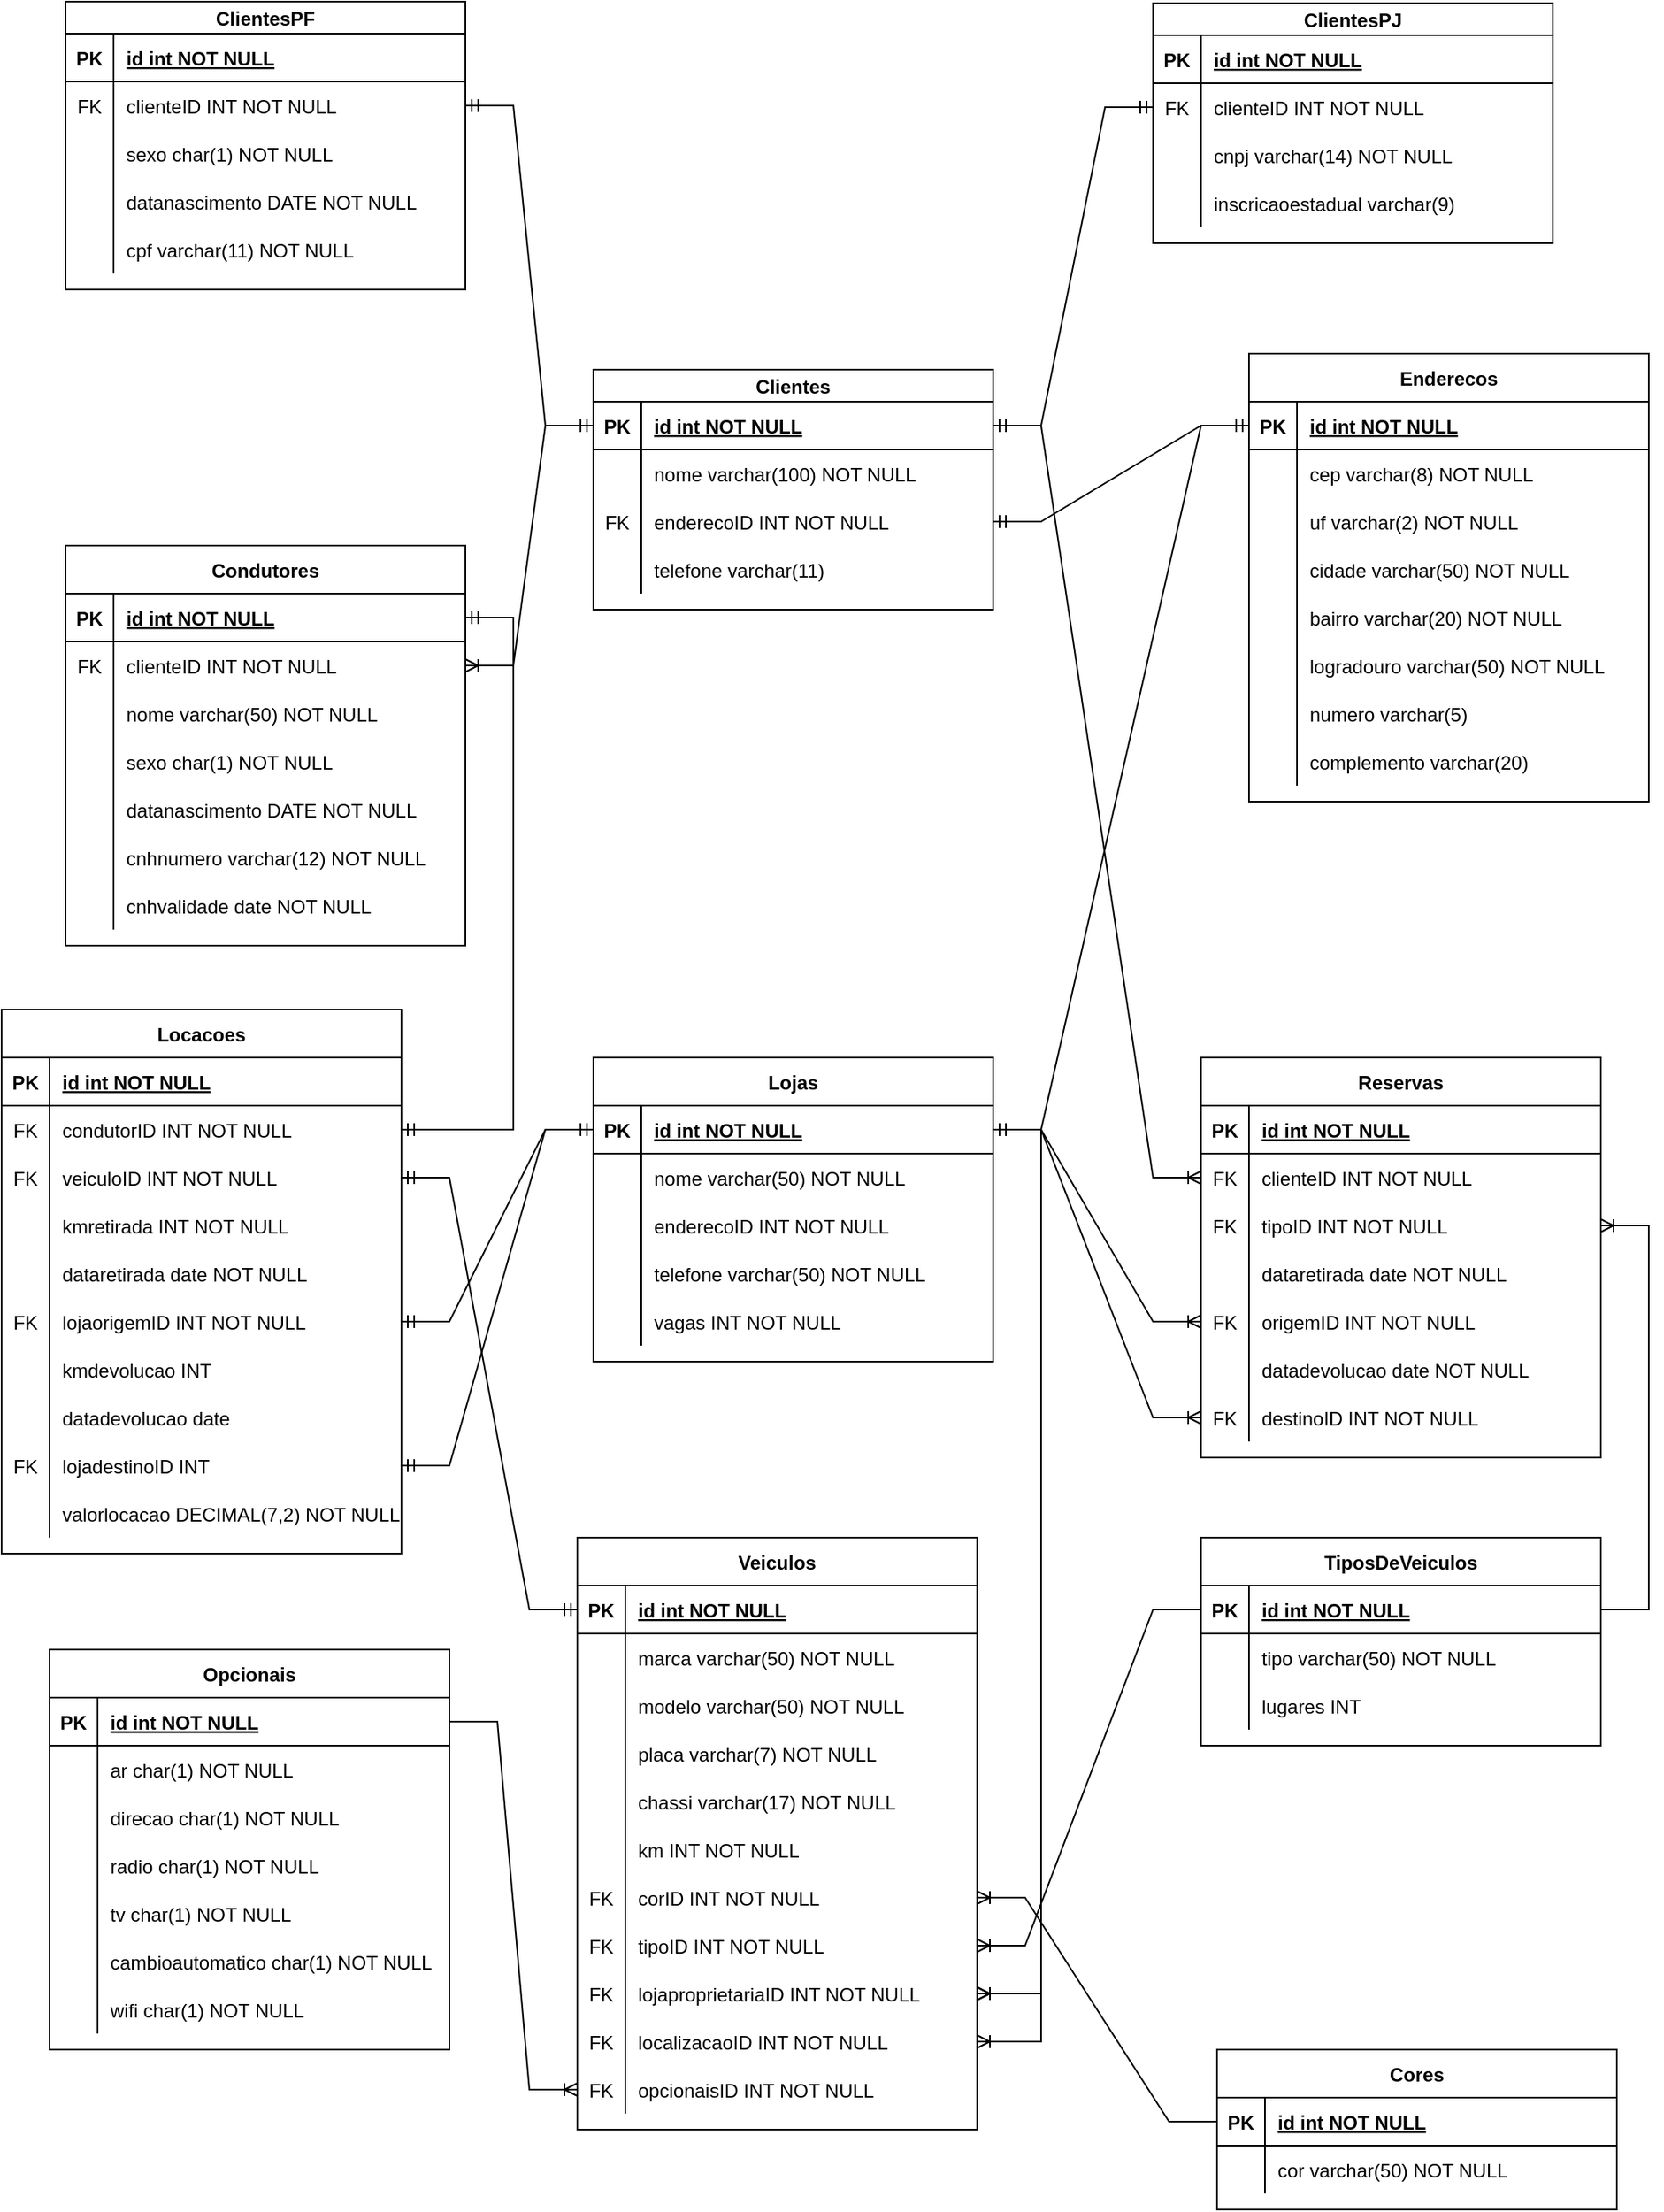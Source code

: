 <mxfile version="20.6.2" type="google"><diagram id="R2lEEEUBdFMjLlhIrx00" name="Page-1"><mxGraphModel dx="1021" dy="1327" grid="1" gridSize="10" guides="1" tooltips="1" connect="1" arrows="1" fold="1" page="1" pageScale="1" pageWidth="1169" pageHeight="827" math="0" shadow="0" extFonts="Permanent Marker^https://fonts.googleapis.com/css?family=Permanent+Marker"><root><mxCell id="0"/><mxCell id="1" parent="0"/><mxCell id="x-Zl10mYOel6MPqwZvPa-74" value="Enderecos" style="shape=table;startSize=30;container=1;collapsible=1;childLayout=tableLayout;fixedRows=1;rowLines=0;fontStyle=1;align=center;resizeLast=1;" parent="1" vertex="1"><mxGeometry x="820" y="30" width="250" height="280" as="geometry"/></mxCell><mxCell id="x-Zl10mYOel6MPqwZvPa-75" value="" style="shape=partialRectangle;collapsible=0;dropTarget=0;pointerEvents=0;fillColor=none;points=[[0,0.5],[1,0.5]];portConstraint=eastwest;top=0;left=0;right=0;bottom=1;" parent="x-Zl10mYOel6MPqwZvPa-74" vertex="1"><mxGeometry y="30" width="250" height="30" as="geometry"/></mxCell><mxCell id="x-Zl10mYOel6MPqwZvPa-76" value="PK" style="shape=partialRectangle;overflow=hidden;connectable=0;fillColor=none;top=0;left=0;bottom=0;right=0;fontStyle=1;" parent="x-Zl10mYOel6MPqwZvPa-75" vertex="1"><mxGeometry width="30" height="30" as="geometry"><mxRectangle width="30" height="30" as="alternateBounds"/></mxGeometry></mxCell><mxCell id="x-Zl10mYOel6MPqwZvPa-77" value="id int NOT NULL " style="shape=partialRectangle;overflow=hidden;connectable=0;fillColor=none;top=0;left=0;bottom=0;right=0;align=left;spacingLeft=6;fontStyle=5;" parent="x-Zl10mYOel6MPqwZvPa-75" vertex="1"><mxGeometry x="30" width="220" height="30" as="geometry"><mxRectangle width="220" height="30" as="alternateBounds"/></mxGeometry></mxCell><mxCell id="x-Zl10mYOel6MPqwZvPa-78" value="" style="shape=partialRectangle;collapsible=0;dropTarget=0;pointerEvents=0;fillColor=none;points=[[0,0.5],[1,0.5]];portConstraint=eastwest;top=0;left=0;right=0;bottom=0;" parent="x-Zl10mYOel6MPqwZvPa-74" vertex="1"><mxGeometry y="60" width="250" height="30" as="geometry"/></mxCell><mxCell id="x-Zl10mYOel6MPqwZvPa-79" value="" style="shape=partialRectangle;overflow=hidden;connectable=0;fillColor=none;top=0;left=0;bottom=0;right=0;" parent="x-Zl10mYOel6MPqwZvPa-78" vertex="1"><mxGeometry width="30" height="30" as="geometry"><mxRectangle width="30" height="30" as="alternateBounds"/></mxGeometry></mxCell><mxCell id="x-Zl10mYOel6MPqwZvPa-80" value="cep varchar(8) NOT NULL" style="shape=partialRectangle;overflow=hidden;connectable=0;fillColor=none;top=0;left=0;bottom=0;right=0;align=left;spacingLeft=6;" parent="x-Zl10mYOel6MPqwZvPa-78" vertex="1"><mxGeometry x="30" width="220" height="30" as="geometry"><mxRectangle width="220" height="30" as="alternateBounds"/></mxGeometry></mxCell><mxCell id="x-Zl10mYOel6MPqwZvPa-81" value="" style="shape=partialRectangle;collapsible=0;dropTarget=0;pointerEvents=0;fillColor=none;points=[[0,0.5],[1,0.5]];portConstraint=eastwest;top=0;left=0;right=0;bottom=0;" parent="x-Zl10mYOel6MPqwZvPa-74" vertex="1"><mxGeometry y="90" width="250" height="30" as="geometry"/></mxCell><mxCell id="x-Zl10mYOel6MPqwZvPa-82" value="" style="shape=partialRectangle;overflow=hidden;connectable=0;fillColor=none;top=0;left=0;bottom=0;right=0;" parent="x-Zl10mYOel6MPqwZvPa-81" vertex="1"><mxGeometry width="30" height="30" as="geometry"><mxRectangle width="30" height="30" as="alternateBounds"/></mxGeometry></mxCell><mxCell id="x-Zl10mYOel6MPqwZvPa-83" value="uf varchar(2) NOT NULL" style="shape=partialRectangle;overflow=hidden;connectable=0;fillColor=none;top=0;left=0;bottom=0;right=0;align=left;spacingLeft=6;" parent="x-Zl10mYOel6MPqwZvPa-81" vertex="1"><mxGeometry x="30" width="220" height="30" as="geometry"><mxRectangle width="220" height="30" as="alternateBounds"/></mxGeometry></mxCell><mxCell id="x-Zl10mYOel6MPqwZvPa-84" value="" style="shape=partialRectangle;collapsible=0;dropTarget=0;pointerEvents=0;fillColor=none;points=[[0,0.5],[1,0.5]];portConstraint=eastwest;top=0;left=0;right=0;bottom=0;" parent="x-Zl10mYOel6MPqwZvPa-74" vertex="1"><mxGeometry y="120" width="250" height="30" as="geometry"/></mxCell><mxCell id="x-Zl10mYOel6MPqwZvPa-85" value="" style="shape=partialRectangle;overflow=hidden;connectable=0;fillColor=none;top=0;left=0;bottom=0;right=0;" parent="x-Zl10mYOel6MPqwZvPa-84" vertex="1"><mxGeometry width="30" height="30" as="geometry"><mxRectangle width="30" height="30" as="alternateBounds"/></mxGeometry></mxCell><mxCell id="x-Zl10mYOel6MPqwZvPa-86" value="cidade varchar(50) NOT NULL" style="shape=partialRectangle;overflow=hidden;connectable=0;fillColor=none;top=0;left=0;bottom=0;right=0;align=left;spacingLeft=6;" parent="x-Zl10mYOel6MPqwZvPa-84" vertex="1"><mxGeometry x="30" width="220" height="30" as="geometry"><mxRectangle width="220" height="30" as="alternateBounds"/></mxGeometry></mxCell><mxCell id="x-Zl10mYOel6MPqwZvPa-87" value="" style="shape=partialRectangle;collapsible=0;dropTarget=0;pointerEvents=0;fillColor=none;points=[[0,0.5],[1,0.5]];portConstraint=eastwest;top=0;left=0;right=0;bottom=0;" parent="x-Zl10mYOel6MPqwZvPa-74" vertex="1"><mxGeometry y="150" width="250" height="30" as="geometry"/></mxCell><mxCell id="x-Zl10mYOel6MPqwZvPa-88" value="" style="shape=partialRectangle;overflow=hidden;connectable=0;fillColor=none;top=0;left=0;bottom=0;right=0;" parent="x-Zl10mYOel6MPqwZvPa-87" vertex="1"><mxGeometry width="30" height="30" as="geometry"><mxRectangle width="30" height="30" as="alternateBounds"/></mxGeometry></mxCell><mxCell id="x-Zl10mYOel6MPqwZvPa-89" value="bairro varchar(20) NOT NULL" style="shape=partialRectangle;overflow=hidden;connectable=0;fillColor=none;top=0;left=0;bottom=0;right=0;align=left;spacingLeft=6;" parent="x-Zl10mYOel6MPqwZvPa-87" vertex="1"><mxGeometry x="30" width="220" height="30" as="geometry"><mxRectangle width="220" height="30" as="alternateBounds"/></mxGeometry></mxCell><mxCell id="x-Zl10mYOel6MPqwZvPa-90" value="" style="shape=partialRectangle;collapsible=0;dropTarget=0;pointerEvents=0;fillColor=none;points=[[0,0.5],[1,0.5]];portConstraint=eastwest;top=0;left=0;right=0;bottom=0;" parent="x-Zl10mYOel6MPqwZvPa-74" vertex="1"><mxGeometry y="180" width="250" height="30" as="geometry"/></mxCell><mxCell id="x-Zl10mYOel6MPqwZvPa-91" value="" style="shape=partialRectangle;overflow=hidden;connectable=0;fillColor=none;top=0;left=0;bottom=0;right=0;" parent="x-Zl10mYOel6MPqwZvPa-90" vertex="1"><mxGeometry width="30" height="30" as="geometry"><mxRectangle width="30" height="30" as="alternateBounds"/></mxGeometry></mxCell><mxCell id="x-Zl10mYOel6MPqwZvPa-92" value="logradouro varchar(50) NOT NULL" style="shape=partialRectangle;overflow=hidden;connectable=0;fillColor=none;top=0;left=0;bottom=0;right=0;align=left;spacingLeft=6;" parent="x-Zl10mYOel6MPqwZvPa-90" vertex="1"><mxGeometry x="30" width="220" height="30" as="geometry"><mxRectangle width="220" height="30" as="alternateBounds"/></mxGeometry></mxCell><mxCell id="x-Zl10mYOel6MPqwZvPa-93" value="" style="shape=partialRectangle;collapsible=0;dropTarget=0;pointerEvents=0;fillColor=none;points=[[0,0.5],[1,0.5]];portConstraint=eastwest;top=0;left=0;right=0;bottom=0;" parent="x-Zl10mYOel6MPqwZvPa-74" vertex="1"><mxGeometry y="210" width="250" height="30" as="geometry"/></mxCell><mxCell id="x-Zl10mYOel6MPqwZvPa-94" value="" style="shape=partialRectangle;overflow=hidden;connectable=0;fillColor=none;top=0;left=0;bottom=0;right=0;" parent="x-Zl10mYOel6MPqwZvPa-93" vertex="1"><mxGeometry width="30" height="30" as="geometry"><mxRectangle width="30" height="30" as="alternateBounds"/></mxGeometry></mxCell><mxCell id="x-Zl10mYOel6MPqwZvPa-95" value="numero varchar(5)" style="shape=partialRectangle;overflow=hidden;connectable=0;fillColor=none;top=0;left=0;bottom=0;right=0;align=left;spacingLeft=6;" parent="x-Zl10mYOel6MPqwZvPa-93" vertex="1"><mxGeometry x="30" width="220" height="30" as="geometry"><mxRectangle width="220" height="30" as="alternateBounds"/></mxGeometry></mxCell><mxCell id="d5b_rkKVCM7MQW25rq6c-4" value="" style="shape=partialRectangle;collapsible=0;dropTarget=0;pointerEvents=0;fillColor=none;points=[[0,0.5],[1,0.5]];portConstraint=eastwest;top=0;left=0;right=0;bottom=0;" vertex="1" parent="x-Zl10mYOel6MPqwZvPa-74"><mxGeometry y="240" width="250" height="30" as="geometry"/></mxCell><mxCell id="d5b_rkKVCM7MQW25rq6c-5" value="" style="shape=partialRectangle;overflow=hidden;connectable=0;fillColor=none;top=0;left=0;bottom=0;right=0;" vertex="1" parent="d5b_rkKVCM7MQW25rq6c-4"><mxGeometry width="30" height="30" as="geometry"><mxRectangle width="30" height="30" as="alternateBounds"/></mxGeometry></mxCell><mxCell id="d5b_rkKVCM7MQW25rq6c-6" value="complemento varchar(20)" style="shape=partialRectangle;overflow=hidden;connectable=0;fillColor=none;top=0;left=0;bottom=0;right=0;align=left;spacingLeft=6;" vertex="1" parent="d5b_rkKVCM7MQW25rq6c-4"><mxGeometry x="30" width="220" height="30" as="geometry"><mxRectangle width="220" height="30" as="alternateBounds"/></mxGeometry></mxCell><mxCell id="x-Zl10mYOel6MPqwZvPa-97" value="" style="edgeStyle=entityRelationEdgeStyle;fontSize=12;html=1;endArrow=ERmandOne;startArrow=ERmandOne;rounded=0;" parent="1" source="x-Zl10mYOel6MPqwZvPa-75" target="x-Zl10mYOel6MPqwZvPa-109" edge="1"><mxGeometry width="100" height="100" relative="1" as="geometry"><mxPoint x="390" y="250" as="sourcePoint"/><mxPoint x="490" y="150" as="targetPoint"/></mxGeometry></mxCell><mxCell id="x-Zl10mYOel6MPqwZvPa-99" value="Clientes" style="shape=table;startSize=20;container=1;collapsible=1;childLayout=tableLayout;fixedRows=1;rowLines=0;fontStyle=1;align=center;resizeLast=1;" parent="1" vertex="1"><mxGeometry x="410" y="40" width="250" height="150" as="geometry"/></mxCell><mxCell id="x-Zl10mYOel6MPqwZvPa-100" value="" style="shape=partialRectangle;collapsible=0;dropTarget=0;pointerEvents=0;fillColor=none;points=[[0,0.5],[1,0.5]];portConstraint=eastwest;top=0;left=0;right=0;bottom=1;" parent="x-Zl10mYOel6MPqwZvPa-99" vertex="1"><mxGeometry y="20" width="250" height="30" as="geometry"/></mxCell><mxCell id="x-Zl10mYOel6MPqwZvPa-101" value="PK" style="shape=partialRectangle;overflow=hidden;connectable=0;fillColor=none;top=0;left=0;bottom=0;right=0;fontStyle=1;" parent="x-Zl10mYOel6MPqwZvPa-100" vertex="1"><mxGeometry width="30" height="30" as="geometry"><mxRectangle width="30" height="30" as="alternateBounds"/></mxGeometry></mxCell><mxCell id="x-Zl10mYOel6MPqwZvPa-102" value="id int NOT NULL " style="shape=partialRectangle;overflow=hidden;connectable=0;fillColor=none;top=0;left=0;bottom=0;right=0;align=left;spacingLeft=6;fontStyle=5;" parent="x-Zl10mYOel6MPqwZvPa-100" vertex="1"><mxGeometry x="30" width="220" height="30" as="geometry"><mxRectangle width="220" height="30" as="alternateBounds"/></mxGeometry></mxCell><mxCell id="x-Zl10mYOel6MPqwZvPa-103" value="" style="shape=partialRectangle;collapsible=0;dropTarget=0;pointerEvents=0;fillColor=none;points=[[0,0.5],[1,0.5]];portConstraint=eastwest;top=0;left=0;right=0;bottom=0;" parent="x-Zl10mYOel6MPqwZvPa-99" vertex="1"><mxGeometry y="50" width="250" height="30" as="geometry"/></mxCell><mxCell id="x-Zl10mYOel6MPqwZvPa-104" value="" style="shape=partialRectangle;overflow=hidden;connectable=0;fillColor=none;top=0;left=0;bottom=0;right=0;" parent="x-Zl10mYOel6MPqwZvPa-103" vertex="1"><mxGeometry width="30" height="30" as="geometry"><mxRectangle width="30" height="30" as="alternateBounds"/></mxGeometry></mxCell><mxCell id="x-Zl10mYOel6MPqwZvPa-105" value="nome varchar(100) NOT NULL" style="shape=partialRectangle;overflow=hidden;connectable=0;fillColor=none;top=0;left=0;bottom=0;right=0;align=left;spacingLeft=6;" parent="x-Zl10mYOel6MPqwZvPa-103" vertex="1"><mxGeometry x="30" width="220" height="30" as="geometry"><mxRectangle width="220" height="30" as="alternateBounds"/></mxGeometry></mxCell><mxCell id="x-Zl10mYOel6MPqwZvPa-109" value="" style="shape=partialRectangle;collapsible=0;dropTarget=0;pointerEvents=0;fillColor=none;points=[[0,0.5],[1,0.5]];portConstraint=eastwest;top=0;left=0;right=0;bottom=0;" parent="x-Zl10mYOel6MPqwZvPa-99" vertex="1"><mxGeometry y="80" width="250" height="30" as="geometry"/></mxCell><mxCell id="x-Zl10mYOel6MPqwZvPa-110" value="FK" style="shape=partialRectangle;overflow=hidden;connectable=0;fillColor=none;top=0;left=0;bottom=0;right=0;" parent="x-Zl10mYOel6MPqwZvPa-109" vertex="1"><mxGeometry width="30" height="30" as="geometry"><mxRectangle width="30" height="30" as="alternateBounds"/></mxGeometry></mxCell><mxCell id="x-Zl10mYOel6MPqwZvPa-111" value="enderecoID INT NOT NULL" style="shape=partialRectangle;overflow=hidden;connectable=0;fillColor=none;top=0;left=0;bottom=0;right=0;align=left;spacingLeft=6;" parent="x-Zl10mYOel6MPqwZvPa-109" vertex="1"><mxGeometry x="30" width="220" height="30" as="geometry"><mxRectangle width="220" height="30" as="alternateBounds"/></mxGeometry></mxCell><mxCell id="x-Zl10mYOel6MPqwZvPa-112" value="" style="shape=partialRectangle;collapsible=0;dropTarget=0;pointerEvents=0;fillColor=none;points=[[0,0.5],[1,0.5]];portConstraint=eastwest;top=0;left=0;right=0;bottom=0;" parent="x-Zl10mYOel6MPqwZvPa-99" vertex="1"><mxGeometry y="110" width="250" height="30" as="geometry"/></mxCell><mxCell id="x-Zl10mYOel6MPqwZvPa-113" value="" style="shape=partialRectangle;overflow=hidden;connectable=0;fillColor=none;top=0;left=0;bottom=0;right=0;" parent="x-Zl10mYOel6MPqwZvPa-112" vertex="1"><mxGeometry width="30" height="30" as="geometry"><mxRectangle width="30" height="30" as="alternateBounds"/></mxGeometry></mxCell><mxCell id="x-Zl10mYOel6MPqwZvPa-114" value="telefone varchar(11)" style="shape=partialRectangle;overflow=hidden;connectable=0;fillColor=none;top=0;left=0;bottom=0;right=0;align=left;spacingLeft=6;" parent="x-Zl10mYOel6MPqwZvPa-112" vertex="1"><mxGeometry x="30" width="220" height="30" as="geometry"><mxRectangle width="220" height="30" as="alternateBounds"/></mxGeometry></mxCell><mxCell id="x-Zl10mYOel6MPqwZvPa-137" value="Condutores" style="shape=table;startSize=30;container=1;collapsible=1;childLayout=tableLayout;fixedRows=1;rowLines=0;fontStyle=1;align=center;resizeLast=1;" parent="1" vertex="1"><mxGeometry x="80" y="150" width="250" height="250" as="geometry"/></mxCell><mxCell id="x-Zl10mYOel6MPqwZvPa-138" value="" style="shape=partialRectangle;collapsible=0;dropTarget=0;pointerEvents=0;fillColor=none;points=[[0,0.5],[1,0.5]];portConstraint=eastwest;top=0;left=0;right=0;bottom=1;" parent="x-Zl10mYOel6MPqwZvPa-137" vertex="1"><mxGeometry y="30" width="250" height="30" as="geometry"/></mxCell><mxCell id="x-Zl10mYOel6MPqwZvPa-139" value="PK" style="shape=partialRectangle;overflow=hidden;connectable=0;fillColor=none;top=0;left=0;bottom=0;right=0;fontStyle=1;" parent="x-Zl10mYOel6MPqwZvPa-138" vertex="1"><mxGeometry width="30" height="30" as="geometry"><mxRectangle width="30" height="30" as="alternateBounds"/></mxGeometry></mxCell><mxCell id="x-Zl10mYOel6MPqwZvPa-140" value="id int NOT NULL " style="shape=partialRectangle;overflow=hidden;connectable=0;fillColor=none;top=0;left=0;bottom=0;right=0;align=left;spacingLeft=6;fontStyle=5;" parent="x-Zl10mYOel6MPqwZvPa-138" vertex="1"><mxGeometry x="30" width="220" height="30" as="geometry"><mxRectangle width="220" height="30" as="alternateBounds"/></mxGeometry></mxCell><mxCell id="x-Zl10mYOel6MPqwZvPa-141" value="" style="shape=partialRectangle;collapsible=0;dropTarget=0;pointerEvents=0;fillColor=none;points=[[0,0.5],[1,0.5]];portConstraint=eastwest;top=0;left=0;right=0;bottom=0;" parent="x-Zl10mYOel6MPqwZvPa-137" vertex="1"><mxGeometry y="60" width="250" height="30" as="geometry"/></mxCell><mxCell id="x-Zl10mYOel6MPqwZvPa-142" value="FK" style="shape=partialRectangle;overflow=hidden;connectable=0;fillColor=none;top=0;left=0;bottom=0;right=0;" parent="x-Zl10mYOel6MPqwZvPa-141" vertex="1"><mxGeometry width="30" height="30" as="geometry"><mxRectangle width="30" height="30" as="alternateBounds"/></mxGeometry></mxCell><mxCell id="x-Zl10mYOel6MPqwZvPa-143" value="clienteID INT NOT NULL" style="shape=partialRectangle;overflow=hidden;connectable=0;fillColor=none;top=0;left=0;bottom=0;right=0;align=left;spacingLeft=6;" parent="x-Zl10mYOel6MPqwZvPa-141" vertex="1"><mxGeometry x="30" width="220" height="30" as="geometry"><mxRectangle width="220" height="30" as="alternateBounds"/></mxGeometry></mxCell><mxCell id="x-Zl10mYOel6MPqwZvPa-144" value="" style="shape=partialRectangle;collapsible=0;dropTarget=0;pointerEvents=0;fillColor=none;points=[[0,0.5],[1,0.5]];portConstraint=eastwest;top=0;left=0;right=0;bottom=0;" parent="x-Zl10mYOel6MPqwZvPa-137" vertex="1"><mxGeometry y="90" width="250" height="30" as="geometry"/></mxCell><mxCell id="x-Zl10mYOel6MPqwZvPa-145" value="" style="shape=partialRectangle;overflow=hidden;connectable=0;fillColor=none;top=0;left=0;bottom=0;right=0;" parent="x-Zl10mYOel6MPqwZvPa-144" vertex="1"><mxGeometry width="30" height="30" as="geometry"><mxRectangle width="30" height="30" as="alternateBounds"/></mxGeometry></mxCell><mxCell id="x-Zl10mYOel6MPqwZvPa-146" value="nome varchar(50) NOT NULL" style="shape=partialRectangle;overflow=hidden;connectable=0;fillColor=none;top=0;left=0;bottom=0;right=0;align=left;spacingLeft=6;" parent="x-Zl10mYOel6MPqwZvPa-144" vertex="1"><mxGeometry x="30" width="220" height="30" as="geometry"><mxRectangle width="220" height="30" as="alternateBounds"/></mxGeometry></mxCell><mxCell id="x-Zl10mYOel6MPqwZvPa-147" value="" style="shape=partialRectangle;collapsible=0;dropTarget=0;pointerEvents=0;fillColor=none;points=[[0,0.5],[1,0.5]];portConstraint=eastwest;top=0;left=0;right=0;bottom=0;" parent="x-Zl10mYOel6MPqwZvPa-137" vertex="1"><mxGeometry y="120" width="250" height="30" as="geometry"/></mxCell><mxCell id="x-Zl10mYOel6MPqwZvPa-148" value="" style="shape=partialRectangle;overflow=hidden;connectable=0;fillColor=none;top=0;left=0;bottom=0;right=0;" parent="x-Zl10mYOel6MPqwZvPa-147" vertex="1"><mxGeometry width="30" height="30" as="geometry"><mxRectangle width="30" height="30" as="alternateBounds"/></mxGeometry></mxCell><mxCell id="x-Zl10mYOel6MPqwZvPa-149" value="sexo char(1) NOT NULL" style="shape=partialRectangle;overflow=hidden;connectable=0;fillColor=none;top=0;left=0;bottom=0;right=0;align=left;spacingLeft=6;" parent="x-Zl10mYOel6MPqwZvPa-147" vertex="1"><mxGeometry x="30" width="220" height="30" as="geometry"><mxRectangle width="220" height="30" as="alternateBounds"/></mxGeometry></mxCell><mxCell id="x-Zl10mYOel6MPqwZvPa-150" value="" style="shape=partialRectangle;collapsible=0;dropTarget=0;pointerEvents=0;fillColor=none;points=[[0,0.5],[1,0.5]];portConstraint=eastwest;top=0;left=0;right=0;bottom=0;" parent="x-Zl10mYOel6MPqwZvPa-137" vertex="1"><mxGeometry y="150" width="250" height="30" as="geometry"/></mxCell><mxCell id="x-Zl10mYOel6MPqwZvPa-151" value="" style="shape=partialRectangle;overflow=hidden;connectable=0;fillColor=none;top=0;left=0;bottom=0;right=0;" parent="x-Zl10mYOel6MPqwZvPa-150" vertex="1"><mxGeometry width="30" height="30" as="geometry"><mxRectangle width="30" height="30" as="alternateBounds"/></mxGeometry></mxCell><mxCell id="x-Zl10mYOel6MPqwZvPa-152" value="datanascimento DATE NOT NULL" style="shape=partialRectangle;overflow=hidden;connectable=0;fillColor=none;top=0;left=0;bottom=0;right=0;align=left;spacingLeft=6;" parent="x-Zl10mYOel6MPqwZvPa-150" vertex="1"><mxGeometry x="30" width="220" height="30" as="geometry"><mxRectangle width="220" height="30" as="alternateBounds"/></mxGeometry></mxCell><mxCell id="x-Zl10mYOel6MPqwZvPa-356" value="" style="shape=partialRectangle;collapsible=0;dropTarget=0;pointerEvents=0;fillColor=none;points=[[0,0.5],[1,0.5]];portConstraint=eastwest;top=0;left=0;right=0;bottom=0;" parent="x-Zl10mYOel6MPqwZvPa-137" vertex="1"><mxGeometry y="180" width="250" height="30" as="geometry"/></mxCell><mxCell id="x-Zl10mYOel6MPqwZvPa-357" value="" style="shape=partialRectangle;overflow=hidden;connectable=0;fillColor=none;top=0;left=0;bottom=0;right=0;" parent="x-Zl10mYOel6MPqwZvPa-356" vertex="1"><mxGeometry width="30" height="30" as="geometry"><mxRectangle width="30" height="30" as="alternateBounds"/></mxGeometry></mxCell><mxCell id="x-Zl10mYOel6MPqwZvPa-358" value="cnhnumero varchar(12) NOT NULL" style="shape=partialRectangle;overflow=hidden;connectable=0;fillColor=none;top=0;left=0;bottom=0;right=0;align=left;spacingLeft=6;" parent="x-Zl10mYOel6MPqwZvPa-356" vertex="1"><mxGeometry x="30" width="220" height="30" as="geometry"><mxRectangle width="220" height="30" as="alternateBounds"/></mxGeometry></mxCell><mxCell id="x-Zl10mYOel6MPqwZvPa-402" value="" style="shape=partialRectangle;collapsible=0;dropTarget=0;pointerEvents=0;fillColor=none;points=[[0,0.5],[1,0.5]];portConstraint=eastwest;top=0;left=0;right=0;bottom=0;" parent="x-Zl10mYOel6MPqwZvPa-137" vertex="1"><mxGeometry y="210" width="250" height="30" as="geometry"/></mxCell><mxCell id="x-Zl10mYOel6MPqwZvPa-403" value="" style="shape=partialRectangle;overflow=hidden;connectable=0;fillColor=none;top=0;left=0;bottom=0;right=0;" parent="x-Zl10mYOel6MPqwZvPa-402" vertex="1"><mxGeometry width="30" height="30" as="geometry"><mxRectangle width="30" height="30" as="alternateBounds"/></mxGeometry></mxCell><mxCell id="x-Zl10mYOel6MPqwZvPa-404" value="cnhvalidade date NOT NULL" style="shape=partialRectangle;overflow=hidden;connectable=0;fillColor=none;top=0;left=0;bottom=0;right=0;align=left;spacingLeft=6;" parent="x-Zl10mYOel6MPqwZvPa-402" vertex="1"><mxGeometry x="30" width="220" height="30" as="geometry"><mxRectangle width="220" height="30" as="alternateBounds"/></mxGeometry></mxCell><mxCell id="x-Zl10mYOel6MPqwZvPa-153" value="" style="edgeStyle=entityRelationEdgeStyle;fontSize=12;html=1;endArrow=ERoneToMany;rounded=0;entryX=1;entryY=0.5;entryDx=0;entryDy=0;" parent="1" source="x-Zl10mYOel6MPqwZvPa-100" target="x-Zl10mYOel6MPqwZvPa-141" edge="1"><mxGeometry width="100" height="100" relative="1" as="geometry"><mxPoint x="320" y="290" as="sourcePoint"/><mxPoint x="420" y="190" as="targetPoint"/></mxGeometry></mxCell><mxCell id="x-Zl10mYOel6MPqwZvPa-154" value="Veiculos" style="shape=table;startSize=30;container=1;collapsible=1;childLayout=tableLayout;fixedRows=1;rowLines=0;fontStyle=1;align=center;resizeLast=1;" parent="1" vertex="1"><mxGeometry x="400" y="770" width="250" height="370" as="geometry"/></mxCell><mxCell id="x-Zl10mYOel6MPqwZvPa-155" value="" style="shape=partialRectangle;collapsible=0;dropTarget=0;pointerEvents=0;fillColor=none;points=[[0,0.5],[1,0.5]];portConstraint=eastwest;top=0;left=0;right=0;bottom=1;" parent="x-Zl10mYOel6MPqwZvPa-154" vertex="1"><mxGeometry y="30" width="250" height="30" as="geometry"/></mxCell><mxCell id="x-Zl10mYOel6MPqwZvPa-156" value="PK" style="shape=partialRectangle;overflow=hidden;connectable=0;fillColor=none;top=0;left=0;bottom=0;right=0;fontStyle=1;" parent="x-Zl10mYOel6MPqwZvPa-155" vertex="1"><mxGeometry width="30" height="30" as="geometry"><mxRectangle width="30" height="30" as="alternateBounds"/></mxGeometry></mxCell><mxCell id="x-Zl10mYOel6MPqwZvPa-157" value="id int NOT NULL " style="shape=partialRectangle;overflow=hidden;connectable=0;fillColor=none;top=0;left=0;bottom=0;right=0;align=left;spacingLeft=6;fontStyle=5;" parent="x-Zl10mYOel6MPqwZvPa-155" vertex="1"><mxGeometry x="30" width="220" height="30" as="geometry"><mxRectangle width="220" height="30" as="alternateBounds"/></mxGeometry></mxCell><mxCell id="x-Zl10mYOel6MPqwZvPa-158" value="" style="shape=partialRectangle;collapsible=0;dropTarget=0;pointerEvents=0;fillColor=none;points=[[0,0.5],[1,0.5]];portConstraint=eastwest;top=0;left=0;right=0;bottom=0;" parent="x-Zl10mYOel6MPqwZvPa-154" vertex="1"><mxGeometry y="60" width="250" height="30" as="geometry"/></mxCell><mxCell id="x-Zl10mYOel6MPqwZvPa-159" value="" style="shape=partialRectangle;overflow=hidden;connectable=0;fillColor=none;top=0;left=0;bottom=0;right=0;" parent="x-Zl10mYOel6MPqwZvPa-158" vertex="1"><mxGeometry width="30" height="30" as="geometry"><mxRectangle width="30" height="30" as="alternateBounds"/></mxGeometry></mxCell><mxCell id="x-Zl10mYOel6MPqwZvPa-160" value="marca varchar(50) NOT NULL" style="shape=partialRectangle;overflow=hidden;connectable=0;fillColor=none;top=0;left=0;bottom=0;right=0;align=left;spacingLeft=6;" parent="x-Zl10mYOel6MPqwZvPa-158" vertex="1"><mxGeometry x="30" width="220" height="30" as="geometry"><mxRectangle width="220" height="30" as="alternateBounds"/></mxGeometry></mxCell><mxCell id="x-Zl10mYOel6MPqwZvPa-161" value="" style="shape=partialRectangle;collapsible=0;dropTarget=0;pointerEvents=0;fillColor=none;points=[[0,0.5],[1,0.5]];portConstraint=eastwest;top=0;left=0;right=0;bottom=0;" parent="x-Zl10mYOel6MPqwZvPa-154" vertex="1"><mxGeometry y="90" width="250" height="30" as="geometry"/></mxCell><mxCell id="x-Zl10mYOel6MPqwZvPa-162" value="" style="shape=partialRectangle;overflow=hidden;connectable=0;fillColor=none;top=0;left=0;bottom=0;right=0;" parent="x-Zl10mYOel6MPqwZvPa-161" vertex="1"><mxGeometry width="30" height="30" as="geometry"><mxRectangle width="30" height="30" as="alternateBounds"/></mxGeometry></mxCell><mxCell id="x-Zl10mYOel6MPqwZvPa-163" value="modelo varchar(50) NOT NULL" style="shape=partialRectangle;overflow=hidden;connectable=0;fillColor=none;top=0;left=0;bottom=0;right=0;align=left;spacingLeft=6;" parent="x-Zl10mYOel6MPqwZvPa-161" vertex="1"><mxGeometry x="30" width="220" height="30" as="geometry"><mxRectangle width="220" height="30" as="alternateBounds"/></mxGeometry></mxCell><mxCell id="x-Zl10mYOel6MPqwZvPa-164" value="" style="shape=partialRectangle;collapsible=0;dropTarget=0;pointerEvents=0;fillColor=none;points=[[0,0.5],[1,0.5]];portConstraint=eastwest;top=0;left=0;right=0;bottom=0;" parent="x-Zl10mYOel6MPqwZvPa-154" vertex="1"><mxGeometry y="120" width="250" height="30" as="geometry"/></mxCell><mxCell id="x-Zl10mYOel6MPqwZvPa-165" value="" style="shape=partialRectangle;overflow=hidden;connectable=0;fillColor=none;top=0;left=0;bottom=0;right=0;" parent="x-Zl10mYOel6MPqwZvPa-164" vertex="1"><mxGeometry width="30" height="30" as="geometry"><mxRectangle width="30" height="30" as="alternateBounds"/></mxGeometry></mxCell><mxCell id="x-Zl10mYOel6MPqwZvPa-166" value="placa varchar(7) NOT NULL" style="shape=partialRectangle;overflow=hidden;connectable=0;fillColor=none;top=0;left=0;bottom=0;right=0;align=left;spacingLeft=6;" parent="x-Zl10mYOel6MPqwZvPa-164" vertex="1"><mxGeometry x="30" width="220" height="30" as="geometry"><mxRectangle width="220" height="30" as="alternateBounds"/></mxGeometry></mxCell><mxCell id="x-Zl10mYOel6MPqwZvPa-167" value="" style="shape=partialRectangle;collapsible=0;dropTarget=0;pointerEvents=0;fillColor=none;points=[[0,0.5],[1,0.5]];portConstraint=eastwest;top=0;left=0;right=0;bottom=0;" parent="x-Zl10mYOel6MPqwZvPa-154" vertex="1"><mxGeometry y="150" width="250" height="30" as="geometry"/></mxCell><mxCell id="x-Zl10mYOel6MPqwZvPa-168" value="" style="shape=partialRectangle;overflow=hidden;connectable=0;fillColor=none;top=0;left=0;bottom=0;right=0;" parent="x-Zl10mYOel6MPqwZvPa-167" vertex="1"><mxGeometry width="30" height="30" as="geometry"><mxRectangle width="30" height="30" as="alternateBounds"/></mxGeometry></mxCell><mxCell id="x-Zl10mYOel6MPqwZvPa-169" value="chassi varchar(17) NOT NULL" style="shape=partialRectangle;overflow=hidden;connectable=0;fillColor=none;top=0;left=0;bottom=0;right=0;align=left;spacingLeft=6;" parent="x-Zl10mYOel6MPqwZvPa-167" vertex="1"><mxGeometry x="30" width="220" height="30" as="geometry"><mxRectangle width="220" height="30" as="alternateBounds"/></mxGeometry></mxCell><mxCell id="x-Zl10mYOel6MPqwZvPa-170" value="" style="shape=partialRectangle;collapsible=0;dropTarget=0;pointerEvents=0;fillColor=none;points=[[0,0.5],[1,0.5]];portConstraint=eastwest;top=0;left=0;right=0;bottom=0;" parent="x-Zl10mYOel6MPqwZvPa-154" vertex="1"><mxGeometry y="180" width="250" height="30" as="geometry"/></mxCell><mxCell id="x-Zl10mYOel6MPqwZvPa-171" value="" style="shape=partialRectangle;overflow=hidden;connectable=0;fillColor=none;top=0;left=0;bottom=0;right=0;" parent="x-Zl10mYOel6MPqwZvPa-170" vertex="1"><mxGeometry width="30" height="30" as="geometry"><mxRectangle width="30" height="30" as="alternateBounds"/></mxGeometry></mxCell><mxCell id="x-Zl10mYOel6MPqwZvPa-172" value="km INT NOT NULL" style="shape=partialRectangle;overflow=hidden;connectable=0;fillColor=none;top=0;left=0;bottom=0;right=0;align=left;spacingLeft=6;" parent="x-Zl10mYOel6MPqwZvPa-170" vertex="1"><mxGeometry x="30" width="220" height="30" as="geometry"><mxRectangle width="220" height="30" as="alternateBounds"/></mxGeometry></mxCell><mxCell id="x-Zl10mYOel6MPqwZvPa-176" value="" style="shape=partialRectangle;collapsible=0;dropTarget=0;pointerEvents=0;fillColor=none;points=[[0,0.5],[1,0.5]];portConstraint=eastwest;top=0;left=0;right=0;bottom=0;" parent="x-Zl10mYOel6MPqwZvPa-154" vertex="1"><mxGeometry y="210" width="250" height="30" as="geometry"/></mxCell><mxCell id="x-Zl10mYOel6MPqwZvPa-177" value="FK" style="shape=partialRectangle;overflow=hidden;connectable=0;fillColor=none;top=0;left=0;bottom=0;right=0;" parent="x-Zl10mYOel6MPqwZvPa-176" vertex="1"><mxGeometry width="30" height="30" as="geometry"><mxRectangle width="30" height="30" as="alternateBounds"/></mxGeometry></mxCell><mxCell id="x-Zl10mYOel6MPqwZvPa-178" value="corID INT NOT NULL" style="shape=partialRectangle;overflow=hidden;connectable=0;fillColor=none;top=0;left=0;bottom=0;right=0;align=left;spacingLeft=6;" parent="x-Zl10mYOel6MPqwZvPa-176" vertex="1"><mxGeometry x="30" width="220" height="30" as="geometry"><mxRectangle width="220" height="30" as="alternateBounds"/></mxGeometry></mxCell><mxCell id="x-Zl10mYOel6MPqwZvPa-229" value="" style="shape=partialRectangle;collapsible=0;dropTarget=0;pointerEvents=0;fillColor=none;points=[[0,0.5],[1,0.5]];portConstraint=eastwest;top=0;left=0;right=0;bottom=0;" parent="x-Zl10mYOel6MPqwZvPa-154" vertex="1"><mxGeometry y="240" width="250" height="30" as="geometry"/></mxCell><mxCell id="x-Zl10mYOel6MPqwZvPa-230" value="FK" style="shape=partialRectangle;overflow=hidden;connectable=0;fillColor=none;top=0;left=0;bottom=0;right=0;" parent="x-Zl10mYOel6MPqwZvPa-229" vertex="1"><mxGeometry width="30" height="30" as="geometry"><mxRectangle width="30" height="30" as="alternateBounds"/></mxGeometry></mxCell><mxCell id="x-Zl10mYOel6MPqwZvPa-231" value="tipoID INT NOT NULL" style="shape=partialRectangle;overflow=hidden;connectable=0;fillColor=none;top=0;left=0;bottom=0;right=0;align=left;spacingLeft=6;" parent="x-Zl10mYOel6MPqwZvPa-229" vertex="1"><mxGeometry x="30" width="220" height="30" as="geometry"><mxRectangle width="220" height="30" as="alternateBounds"/></mxGeometry></mxCell><mxCell id="x-Zl10mYOel6MPqwZvPa-233" value="" style="shape=partialRectangle;collapsible=0;dropTarget=0;pointerEvents=0;fillColor=none;points=[[0,0.5],[1,0.5]];portConstraint=eastwest;top=0;left=0;right=0;bottom=0;" parent="x-Zl10mYOel6MPqwZvPa-154" vertex="1"><mxGeometry y="270" width="250" height="30" as="geometry"/></mxCell><mxCell id="x-Zl10mYOel6MPqwZvPa-234" value="FK" style="shape=partialRectangle;overflow=hidden;connectable=0;fillColor=none;top=0;left=0;bottom=0;right=0;" parent="x-Zl10mYOel6MPqwZvPa-233" vertex="1"><mxGeometry width="30" height="30" as="geometry"><mxRectangle width="30" height="30" as="alternateBounds"/></mxGeometry></mxCell><mxCell id="x-Zl10mYOel6MPqwZvPa-235" value="lojaproprietariaID INT NOT NULL" style="shape=partialRectangle;overflow=hidden;connectable=0;fillColor=none;top=0;left=0;bottom=0;right=0;align=left;spacingLeft=6;" parent="x-Zl10mYOel6MPqwZvPa-233" vertex="1"><mxGeometry x="30" width="220" height="30" as="geometry"><mxRectangle width="220" height="30" as="alternateBounds"/></mxGeometry></mxCell><mxCell id="x-Zl10mYOel6MPqwZvPa-338" value="" style="shape=partialRectangle;collapsible=0;dropTarget=0;pointerEvents=0;fillColor=none;points=[[0,0.5],[1,0.5]];portConstraint=eastwest;top=0;left=0;right=0;bottom=0;" parent="x-Zl10mYOel6MPqwZvPa-154" vertex="1"><mxGeometry y="300" width="250" height="30" as="geometry"/></mxCell><mxCell id="x-Zl10mYOel6MPqwZvPa-339" value="FK" style="shape=partialRectangle;overflow=hidden;connectable=0;fillColor=none;top=0;left=0;bottom=0;right=0;" parent="x-Zl10mYOel6MPqwZvPa-338" vertex="1"><mxGeometry width="30" height="30" as="geometry"><mxRectangle width="30" height="30" as="alternateBounds"/></mxGeometry></mxCell><mxCell id="x-Zl10mYOel6MPqwZvPa-340" value="localizacaoID INT NOT NULL" style="shape=partialRectangle;overflow=hidden;connectable=0;fillColor=none;top=0;left=0;bottom=0;right=0;align=left;spacingLeft=6;" parent="x-Zl10mYOel6MPqwZvPa-338" vertex="1"><mxGeometry x="30" width="220" height="30" as="geometry"><mxRectangle width="220" height="30" as="alternateBounds"/></mxGeometry></mxCell><mxCell id="gEZa08RbHZUFP93S4BJz-1" value="" style="shape=partialRectangle;collapsible=0;dropTarget=0;pointerEvents=0;fillColor=none;points=[[0,0.5],[1,0.5]];portConstraint=eastwest;top=0;left=0;right=0;bottom=0;" parent="x-Zl10mYOel6MPqwZvPa-154" vertex="1"><mxGeometry y="330" width="250" height="30" as="geometry"/></mxCell><mxCell id="gEZa08RbHZUFP93S4BJz-2" value="FK" style="shape=partialRectangle;overflow=hidden;connectable=0;fillColor=none;top=0;left=0;bottom=0;right=0;" parent="gEZa08RbHZUFP93S4BJz-1" vertex="1"><mxGeometry width="30" height="30" as="geometry"><mxRectangle width="30" height="30" as="alternateBounds"/></mxGeometry></mxCell><mxCell id="gEZa08RbHZUFP93S4BJz-3" value="opcionaisID INT NOT NULL" style="shape=partialRectangle;overflow=hidden;connectable=0;fillColor=none;top=0;left=0;bottom=0;right=0;align=left;spacingLeft=6;" parent="gEZa08RbHZUFP93S4BJz-1" vertex="1"><mxGeometry x="30" width="220" height="30" as="geometry"><mxRectangle width="220" height="30" as="alternateBounds"/></mxGeometry></mxCell><mxCell id="x-Zl10mYOel6MPqwZvPa-179" value="Cores" style="shape=table;startSize=30;container=1;collapsible=1;childLayout=tableLayout;fixedRows=1;rowLines=0;fontStyle=1;align=center;resizeLast=1;" parent="1" vertex="1"><mxGeometry x="800" y="1090" width="250" height="100" as="geometry"/></mxCell><mxCell id="x-Zl10mYOel6MPqwZvPa-180" value="" style="shape=partialRectangle;collapsible=0;dropTarget=0;pointerEvents=0;fillColor=none;points=[[0,0.5],[1,0.5]];portConstraint=eastwest;top=0;left=0;right=0;bottom=1;" parent="x-Zl10mYOel6MPqwZvPa-179" vertex="1"><mxGeometry y="30" width="250" height="30" as="geometry"/></mxCell><mxCell id="x-Zl10mYOel6MPqwZvPa-181" value="PK" style="shape=partialRectangle;overflow=hidden;connectable=0;fillColor=none;top=0;left=0;bottom=0;right=0;fontStyle=1;" parent="x-Zl10mYOel6MPqwZvPa-180" vertex="1"><mxGeometry width="30" height="30" as="geometry"><mxRectangle width="30" height="30" as="alternateBounds"/></mxGeometry></mxCell><mxCell id="x-Zl10mYOel6MPqwZvPa-182" value="id int NOT NULL " style="shape=partialRectangle;overflow=hidden;connectable=0;fillColor=none;top=0;left=0;bottom=0;right=0;align=left;spacingLeft=6;fontStyle=5;" parent="x-Zl10mYOel6MPqwZvPa-180" vertex="1"><mxGeometry x="30" width="220" height="30" as="geometry"><mxRectangle width="220" height="30" as="alternateBounds"/></mxGeometry></mxCell><mxCell id="x-Zl10mYOel6MPqwZvPa-183" value="" style="shape=partialRectangle;collapsible=0;dropTarget=0;pointerEvents=0;fillColor=none;points=[[0,0.5],[1,0.5]];portConstraint=eastwest;top=0;left=0;right=0;bottom=0;" parent="x-Zl10mYOel6MPqwZvPa-179" vertex="1"><mxGeometry y="60" width="250" height="30" as="geometry"/></mxCell><mxCell id="x-Zl10mYOel6MPqwZvPa-184" value="" style="shape=partialRectangle;overflow=hidden;connectable=0;fillColor=none;top=0;left=0;bottom=0;right=0;" parent="x-Zl10mYOel6MPqwZvPa-183" vertex="1"><mxGeometry width="30" height="30" as="geometry"><mxRectangle width="30" height="30" as="alternateBounds"/></mxGeometry></mxCell><mxCell id="x-Zl10mYOel6MPqwZvPa-185" value="cor varchar(50) NOT NULL" style="shape=partialRectangle;overflow=hidden;connectable=0;fillColor=none;top=0;left=0;bottom=0;right=0;align=left;spacingLeft=6;" parent="x-Zl10mYOel6MPqwZvPa-183" vertex="1"><mxGeometry x="30" width="220" height="30" as="geometry"><mxRectangle width="220" height="30" as="alternateBounds"/></mxGeometry></mxCell><mxCell id="x-Zl10mYOel6MPqwZvPa-201" value="" style="edgeStyle=entityRelationEdgeStyle;fontSize=12;html=1;endArrow=ERoneToMany;rounded=0;" parent="1" source="x-Zl10mYOel6MPqwZvPa-180" target="x-Zl10mYOel6MPqwZvPa-176" edge="1"><mxGeometry width="100" height="100" relative="1" as="geometry"><mxPoint x="680" y="630" as="sourcePoint"/><mxPoint x="780" y="530" as="targetPoint"/></mxGeometry></mxCell><mxCell id="x-Zl10mYOel6MPqwZvPa-202" value="TiposDeVeiculos" style="shape=table;startSize=30;container=1;collapsible=1;childLayout=tableLayout;fixedRows=1;rowLines=0;fontStyle=1;align=center;resizeLast=1;" parent="1" vertex="1"><mxGeometry x="790" y="770" width="250" height="130" as="geometry"/></mxCell><mxCell id="x-Zl10mYOel6MPqwZvPa-203" value="" style="shape=partialRectangle;collapsible=0;dropTarget=0;pointerEvents=0;fillColor=none;points=[[0,0.5],[1,0.5]];portConstraint=eastwest;top=0;left=0;right=0;bottom=1;" parent="x-Zl10mYOel6MPqwZvPa-202" vertex="1"><mxGeometry y="30" width="250" height="30" as="geometry"/></mxCell><mxCell id="x-Zl10mYOel6MPqwZvPa-204" value="PK" style="shape=partialRectangle;overflow=hidden;connectable=0;fillColor=none;top=0;left=0;bottom=0;right=0;fontStyle=1;" parent="x-Zl10mYOel6MPqwZvPa-203" vertex="1"><mxGeometry width="30" height="30" as="geometry"><mxRectangle width="30" height="30" as="alternateBounds"/></mxGeometry></mxCell><mxCell id="x-Zl10mYOel6MPqwZvPa-205" value="id int NOT NULL " style="shape=partialRectangle;overflow=hidden;connectable=0;fillColor=none;top=0;left=0;bottom=0;right=0;align=left;spacingLeft=6;fontStyle=5;" parent="x-Zl10mYOel6MPqwZvPa-203" vertex="1"><mxGeometry x="30" width="220" height="30" as="geometry"><mxRectangle width="220" height="30" as="alternateBounds"/></mxGeometry></mxCell><mxCell id="x-Zl10mYOel6MPqwZvPa-206" value="" style="shape=partialRectangle;collapsible=0;dropTarget=0;pointerEvents=0;fillColor=none;points=[[0,0.5],[1,0.5]];portConstraint=eastwest;top=0;left=0;right=0;bottom=0;" parent="x-Zl10mYOel6MPqwZvPa-202" vertex="1"><mxGeometry y="60" width="250" height="30" as="geometry"/></mxCell><mxCell id="x-Zl10mYOel6MPqwZvPa-207" value="" style="shape=partialRectangle;overflow=hidden;connectable=0;fillColor=none;top=0;left=0;bottom=0;right=0;" parent="x-Zl10mYOel6MPqwZvPa-206" vertex="1"><mxGeometry width="30" height="30" as="geometry"><mxRectangle width="30" height="30" as="alternateBounds"/></mxGeometry></mxCell><mxCell id="x-Zl10mYOel6MPqwZvPa-208" value="tipo varchar(50) NOT NULL" style="shape=partialRectangle;overflow=hidden;connectable=0;fillColor=none;top=0;left=0;bottom=0;right=0;align=left;spacingLeft=6;" parent="x-Zl10mYOel6MPqwZvPa-206" vertex="1"><mxGeometry x="30" width="220" height="30" as="geometry"><mxRectangle width="220" height="30" as="alternateBounds"/></mxGeometry></mxCell><mxCell id="x-Zl10mYOel6MPqwZvPa-212" value="" style="shape=partialRectangle;collapsible=0;dropTarget=0;pointerEvents=0;fillColor=none;points=[[0,0.5],[1,0.5]];portConstraint=eastwest;top=0;left=0;right=0;bottom=0;" parent="x-Zl10mYOel6MPqwZvPa-202" vertex="1"><mxGeometry y="90" width="250" height="30" as="geometry"/></mxCell><mxCell id="x-Zl10mYOel6MPqwZvPa-213" value="" style="shape=partialRectangle;overflow=hidden;connectable=0;fillColor=none;top=0;left=0;bottom=0;right=0;" parent="x-Zl10mYOel6MPqwZvPa-212" vertex="1"><mxGeometry width="30" height="30" as="geometry"><mxRectangle width="30" height="30" as="alternateBounds"/></mxGeometry></mxCell><mxCell id="x-Zl10mYOel6MPqwZvPa-214" value="lugares INT" style="shape=partialRectangle;overflow=hidden;connectable=0;fillColor=none;top=0;left=0;bottom=0;right=0;align=left;spacingLeft=6;" parent="x-Zl10mYOel6MPqwZvPa-212" vertex="1"><mxGeometry x="30" width="220" height="30" as="geometry"><mxRectangle width="220" height="30" as="alternateBounds"/></mxGeometry></mxCell><mxCell id="x-Zl10mYOel6MPqwZvPa-215" value="" style="edgeStyle=entityRelationEdgeStyle;fontSize=12;html=1;endArrow=ERoneToMany;rounded=0;" parent="1" source="x-Zl10mYOel6MPqwZvPa-203" target="x-Zl10mYOel6MPqwZvPa-229" edge="1"><mxGeometry width="100" height="100" relative="1" as="geometry"><mxPoint x="420" y="530" as="sourcePoint"/><mxPoint x="520" y="430" as="targetPoint"/></mxGeometry></mxCell><mxCell id="x-Zl10mYOel6MPqwZvPa-216" value="Lojas" style="shape=table;startSize=30;container=1;collapsible=1;childLayout=tableLayout;fixedRows=1;rowLines=0;fontStyle=1;align=center;resizeLast=1;" parent="1" vertex="1"><mxGeometry x="410" y="470" width="250" height="190" as="geometry"/></mxCell><mxCell id="x-Zl10mYOel6MPqwZvPa-217" value="" style="shape=partialRectangle;collapsible=0;dropTarget=0;pointerEvents=0;fillColor=none;points=[[0,0.5],[1,0.5]];portConstraint=eastwest;top=0;left=0;right=0;bottom=1;" parent="x-Zl10mYOel6MPqwZvPa-216" vertex="1"><mxGeometry y="30" width="250" height="30" as="geometry"/></mxCell><mxCell id="x-Zl10mYOel6MPqwZvPa-218" value="PK" style="shape=partialRectangle;overflow=hidden;connectable=0;fillColor=none;top=0;left=0;bottom=0;right=0;fontStyle=1;" parent="x-Zl10mYOel6MPqwZvPa-217" vertex="1"><mxGeometry width="30" height="30" as="geometry"><mxRectangle width="30" height="30" as="alternateBounds"/></mxGeometry></mxCell><mxCell id="x-Zl10mYOel6MPqwZvPa-219" value="id int NOT NULL " style="shape=partialRectangle;overflow=hidden;connectable=0;fillColor=none;top=0;left=0;bottom=0;right=0;align=left;spacingLeft=6;fontStyle=5;" parent="x-Zl10mYOel6MPqwZvPa-217" vertex="1"><mxGeometry x="30" width="220" height="30" as="geometry"><mxRectangle width="220" height="30" as="alternateBounds"/></mxGeometry></mxCell><mxCell id="x-Zl10mYOel6MPqwZvPa-220" value="" style="shape=partialRectangle;collapsible=0;dropTarget=0;pointerEvents=0;fillColor=none;points=[[0,0.5],[1,0.5]];portConstraint=eastwest;top=0;left=0;right=0;bottom=0;" parent="x-Zl10mYOel6MPqwZvPa-216" vertex="1"><mxGeometry y="60" width="250" height="30" as="geometry"/></mxCell><mxCell id="x-Zl10mYOel6MPqwZvPa-221" value="" style="shape=partialRectangle;overflow=hidden;connectable=0;fillColor=none;top=0;left=0;bottom=0;right=0;" parent="x-Zl10mYOel6MPqwZvPa-220" vertex="1"><mxGeometry width="30" height="30" as="geometry"><mxRectangle width="30" height="30" as="alternateBounds"/></mxGeometry></mxCell><mxCell id="x-Zl10mYOel6MPqwZvPa-222" value="nome varchar(50) NOT NULL" style="shape=partialRectangle;overflow=hidden;connectable=0;fillColor=none;top=0;left=0;bottom=0;right=0;align=left;spacingLeft=6;" parent="x-Zl10mYOel6MPqwZvPa-220" vertex="1"><mxGeometry x="30" width="220" height="30" as="geometry"><mxRectangle width="220" height="30" as="alternateBounds"/></mxGeometry></mxCell><mxCell id="x-Zl10mYOel6MPqwZvPa-223" value="" style="shape=partialRectangle;collapsible=0;dropTarget=0;pointerEvents=0;fillColor=none;points=[[0,0.5],[1,0.5]];portConstraint=eastwest;top=0;left=0;right=0;bottom=0;" parent="x-Zl10mYOel6MPqwZvPa-216" vertex="1"><mxGeometry y="90" width="250" height="30" as="geometry"/></mxCell><mxCell id="x-Zl10mYOel6MPqwZvPa-224" value="" style="shape=partialRectangle;overflow=hidden;connectable=0;fillColor=none;top=0;left=0;bottom=0;right=0;" parent="x-Zl10mYOel6MPqwZvPa-223" vertex="1"><mxGeometry width="30" height="30" as="geometry"><mxRectangle width="30" height="30" as="alternateBounds"/></mxGeometry></mxCell><mxCell id="x-Zl10mYOel6MPqwZvPa-225" value="enderecoID INT NOT NULL" style="shape=partialRectangle;overflow=hidden;connectable=0;fillColor=none;top=0;left=0;bottom=0;right=0;align=left;spacingLeft=6;" parent="x-Zl10mYOel6MPqwZvPa-223" vertex="1"><mxGeometry x="30" width="220" height="30" as="geometry"><mxRectangle width="220" height="30" as="alternateBounds"/></mxGeometry></mxCell><mxCell id="x-Zl10mYOel6MPqwZvPa-226" value="" style="shape=partialRectangle;collapsible=0;dropTarget=0;pointerEvents=0;fillColor=none;points=[[0,0.5],[1,0.5]];portConstraint=eastwest;top=0;left=0;right=0;bottom=0;" parent="x-Zl10mYOel6MPqwZvPa-216" vertex="1"><mxGeometry y="120" width="250" height="30" as="geometry"/></mxCell><mxCell id="x-Zl10mYOel6MPqwZvPa-227" value="" style="shape=partialRectangle;overflow=hidden;connectable=0;fillColor=none;top=0;left=0;bottom=0;right=0;" parent="x-Zl10mYOel6MPqwZvPa-226" vertex="1"><mxGeometry width="30" height="30" as="geometry"><mxRectangle width="30" height="30" as="alternateBounds"/></mxGeometry></mxCell><mxCell id="x-Zl10mYOel6MPqwZvPa-228" value="telefone varchar(50) NOT NULL" style="shape=partialRectangle;overflow=hidden;connectable=0;fillColor=none;top=0;left=0;bottom=0;right=0;align=left;spacingLeft=6;" parent="x-Zl10mYOel6MPqwZvPa-226" vertex="1"><mxGeometry x="30" width="220" height="30" as="geometry"><mxRectangle width="220" height="30" as="alternateBounds"/></mxGeometry></mxCell><mxCell id="x-Zl10mYOel6MPqwZvPa-237" value="" style="shape=partialRectangle;collapsible=0;dropTarget=0;pointerEvents=0;fillColor=none;points=[[0,0.5],[1,0.5]];portConstraint=eastwest;top=0;left=0;right=0;bottom=0;" parent="x-Zl10mYOel6MPqwZvPa-216" vertex="1"><mxGeometry y="150" width="250" height="30" as="geometry"/></mxCell><mxCell id="x-Zl10mYOel6MPqwZvPa-238" value="" style="shape=partialRectangle;overflow=hidden;connectable=0;fillColor=none;top=0;left=0;bottom=0;right=0;" parent="x-Zl10mYOel6MPqwZvPa-237" vertex="1"><mxGeometry width="30" height="30" as="geometry"><mxRectangle width="30" height="30" as="alternateBounds"/></mxGeometry></mxCell><mxCell id="x-Zl10mYOel6MPqwZvPa-239" value="vagas INT NOT NULL" style="shape=partialRectangle;overflow=hidden;connectable=0;fillColor=none;top=0;left=0;bottom=0;right=0;align=left;spacingLeft=6;" parent="x-Zl10mYOel6MPqwZvPa-237" vertex="1"><mxGeometry x="30" width="220" height="30" as="geometry"><mxRectangle width="220" height="30" as="alternateBounds"/></mxGeometry></mxCell><mxCell id="x-Zl10mYOel6MPqwZvPa-232" value="" style="edgeStyle=entityRelationEdgeStyle;fontSize=12;html=1;endArrow=ERoneToMany;rounded=0;" parent="1" source="x-Zl10mYOel6MPqwZvPa-217" target="x-Zl10mYOel6MPqwZvPa-233" edge="1"><mxGeometry width="100" height="100" relative="1" as="geometry"><mxPoint x="580" y="770" as="sourcePoint"/><mxPoint x="680" y="670" as="targetPoint"/></mxGeometry></mxCell><mxCell id="x-Zl10mYOel6MPqwZvPa-236" value="" style="edgeStyle=entityRelationEdgeStyle;fontSize=12;html=1;endArrow=ERoneToMany;rounded=0;" parent="1" source="x-Zl10mYOel6MPqwZvPa-217" target="x-Zl10mYOel6MPqwZvPa-233" edge="1"><mxGeometry width="100" height="100" relative="1" as="geometry"><mxPoint x="770" y="835" as="sourcePoint"/><mxPoint x="719" y="805" as="targetPoint"/></mxGeometry></mxCell><mxCell id="x-Zl10mYOel6MPqwZvPa-240" value="" style="edgeStyle=entityRelationEdgeStyle;fontSize=12;html=1;endArrow=ERmandOne;startArrow=ERmandOne;rounded=0;" parent="1" source="x-Zl10mYOel6MPqwZvPa-75" target="x-Zl10mYOel6MPqwZvPa-217" edge="1"><mxGeometry width="100" height="100" relative="1" as="geometry"><mxPoint x="770" y="85" as="sourcePoint"/><mxPoint x="1080" y="660" as="targetPoint"/></mxGeometry></mxCell><mxCell id="x-Zl10mYOel6MPqwZvPa-241" value="Reservas" style="shape=table;startSize=30;container=1;collapsible=1;childLayout=tableLayout;fixedRows=1;rowLines=0;fontStyle=1;align=center;resizeLast=1;" parent="1" vertex="1"><mxGeometry x="790" y="470" width="250" height="250" as="geometry"/></mxCell><mxCell id="x-Zl10mYOel6MPqwZvPa-242" value="" style="shape=partialRectangle;collapsible=0;dropTarget=0;pointerEvents=0;fillColor=none;points=[[0,0.5],[1,0.5]];portConstraint=eastwest;top=0;left=0;right=0;bottom=1;" parent="x-Zl10mYOel6MPqwZvPa-241" vertex="1"><mxGeometry y="30" width="250" height="30" as="geometry"/></mxCell><mxCell id="x-Zl10mYOel6MPqwZvPa-243" value="PK" style="shape=partialRectangle;overflow=hidden;connectable=0;fillColor=none;top=0;left=0;bottom=0;right=0;fontStyle=1;" parent="x-Zl10mYOel6MPqwZvPa-242" vertex="1"><mxGeometry width="30" height="30" as="geometry"><mxRectangle width="30" height="30" as="alternateBounds"/></mxGeometry></mxCell><mxCell id="x-Zl10mYOel6MPqwZvPa-244" value="id int NOT NULL " style="shape=partialRectangle;overflow=hidden;connectable=0;fillColor=none;top=0;left=0;bottom=0;right=0;align=left;spacingLeft=6;fontStyle=5;" parent="x-Zl10mYOel6MPqwZvPa-242" vertex="1"><mxGeometry x="30" width="220" height="30" as="geometry"><mxRectangle width="220" height="30" as="alternateBounds"/></mxGeometry></mxCell><mxCell id="x-Zl10mYOel6MPqwZvPa-245" value="" style="shape=partialRectangle;collapsible=0;dropTarget=0;pointerEvents=0;fillColor=none;points=[[0,0.5],[1,0.5]];portConstraint=eastwest;top=0;left=0;right=0;bottom=0;" parent="x-Zl10mYOel6MPqwZvPa-241" vertex="1"><mxGeometry y="60" width="250" height="30" as="geometry"/></mxCell><mxCell id="x-Zl10mYOel6MPqwZvPa-246" value="FK" style="shape=partialRectangle;overflow=hidden;connectable=0;fillColor=none;top=0;left=0;bottom=0;right=0;" parent="x-Zl10mYOel6MPqwZvPa-245" vertex="1"><mxGeometry width="30" height="30" as="geometry"><mxRectangle width="30" height="30" as="alternateBounds"/></mxGeometry></mxCell><mxCell id="x-Zl10mYOel6MPqwZvPa-247" value="clienteID INT NOT NULL" style="shape=partialRectangle;overflow=hidden;connectable=0;fillColor=none;top=0;left=0;bottom=0;right=0;align=left;spacingLeft=6;" parent="x-Zl10mYOel6MPqwZvPa-245" vertex="1"><mxGeometry x="30" width="220" height="30" as="geometry"><mxRectangle width="220" height="30" as="alternateBounds"/></mxGeometry></mxCell><mxCell id="x-Zl10mYOel6MPqwZvPa-248" value="" style="shape=partialRectangle;collapsible=0;dropTarget=0;pointerEvents=0;fillColor=none;points=[[0,0.5],[1,0.5]];portConstraint=eastwest;top=0;left=0;right=0;bottom=0;" parent="x-Zl10mYOel6MPqwZvPa-241" vertex="1"><mxGeometry y="90" width="250" height="30" as="geometry"/></mxCell><mxCell id="x-Zl10mYOel6MPqwZvPa-249" value="FK" style="shape=partialRectangle;overflow=hidden;connectable=0;fillColor=none;top=0;left=0;bottom=0;right=0;" parent="x-Zl10mYOel6MPqwZvPa-248" vertex="1"><mxGeometry width="30" height="30" as="geometry"><mxRectangle width="30" height="30" as="alternateBounds"/></mxGeometry></mxCell><mxCell id="x-Zl10mYOel6MPqwZvPa-250" value="tipoID INT NOT NULL" style="shape=partialRectangle;overflow=hidden;connectable=0;fillColor=none;top=0;left=0;bottom=0;right=0;align=left;spacingLeft=6;" parent="x-Zl10mYOel6MPqwZvPa-248" vertex="1"><mxGeometry x="30" width="220" height="30" as="geometry"><mxRectangle width="220" height="30" as="alternateBounds"/></mxGeometry></mxCell><mxCell id="x-Zl10mYOel6MPqwZvPa-251" value="" style="shape=partialRectangle;collapsible=0;dropTarget=0;pointerEvents=0;fillColor=none;points=[[0,0.5],[1,0.5]];portConstraint=eastwest;top=0;left=0;right=0;bottom=0;" parent="x-Zl10mYOel6MPqwZvPa-241" vertex="1"><mxGeometry y="120" width="250" height="30" as="geometry"/></mxCell><mxCell id="x-Zl10mYOel6MPqwZvPa-252" value="" style="shape=partialRectangle;overflow=hidden;connectable=0;fillColor=none;top=0;left=0;bottom=0;right=0;" parent="x-Zl10mYOel6MPqwZvPa-251" vertex="1"><mxGeometry width="30" height="30" as="geometry"><mxRectangle width="30" height="30" as="alternateBounds"/></mxGeometry></mxCell><mxCell id="x-Zl10mYOel6MPqwZvPa-253" value="dataretirada date NOT NULL" style="shape=partialRectangle;overflow=hidden;connectable=0;fillColor=none;top=0;left=0;bottom=0;right=0;align=left;spacingLeft=6;" parent="x-Zl10mYOel6MPqwZvPa-251" vertex="1"><mxGeometry x="30" width="220" height="30" as="geometry"><mxRectangle width="220" height="30" as="alternateBounds"/></mxGeometry></mxCell><mxCell id="x-Zl10mYOel6MPqwZvPa-254" value="" style="shape=partialRectangle;collapsible=0;dropTarget=0;pointerEvents=0;fillColor=none;points=[[0,0.5],[1,0.5]];portConstraint=eastwest;top=0;left=0;right=0;bottom=0;" parent="x-Zl10mYOel6MPqwZvPa-241" vertex="1"><mxGeometry y="150" width="250" height="30" as="geometry"/></mxCell><mxCell id="x-Zl10mYOel6MPqwZvPa-255" value="FK" style="shape=partialRectangle;overflow=hidden;connectable=0;fillColor=none;top=0;left=0;bottom=0;right=0;" parent="x-Zl10mYOel6MPqwZvPa-254" vertex="1"><mxGeometry width="30" height="30" as="geometry"><mxRectangle width="30" height="30" as="alternateBounds"/></mxGeometry></mxCell><mxCell id="x-Zl10mYOel6MPqwZvPa-256" value="origemID INT NOT NULL" style="shape=partialRectangle;overflow=hidden;connectable=0;fillColor=none;top=0;left=0;bottom=0;right=0;align=left;spacingLeft=6;" parent="x-Zl10mYOel6MPqwZvPa-254" vertex="1"><mxGeometry x="30" width="220" height="30" as="geometry"><mxRectangle width="220" height="30" as="alternateBounds"/></mxGeometry></mxCell><mxCell id="x-Zl10mYOel6MPqwZvPa-257" value="" style="shape=partialRectangle;collapsible=0;dropTarget=0;pointerEvents=0;fillColor=none;points=[[0,0.5],[1,0.5]];portConstraint=eastwest;top=0;left=0;right=0;bottom=0;" parent="x-Zl10mYOel6MPqwZvPa-241" vertex="1"><mxGeometry y="180" width="250" height="30" as="geometry"/></mxCell><mxCell id="x-Zl10mYOel6MPqwZvPa-258" value="" style="shape=partialRectangle;overflow=hidden;connectable=0;fillColor=none;top=0;left=0;bottom=0;right=0;" parent="x-Zl10mYOel6MPqwZvPa-257" vertex="1"><mxGeometry width="30" height="30" as="geometry"><mxRectangle width="30" height="30" as="alternateBounds"/></mxGeometry></mxCell><mxCell id="x-Zl10mYOel6MPqwZvPa-259" value="datadevolucao date NOT NULL" style="shape=partialRectangle;overflow=hidden;connectable=0;fillColor=none;top=0;left=0;bottom=0;right=0;align=left;spacingLeft=6;" parent="x-Zl10mYOel6MPqwZvPa-257" vertex="1"><mxGeometry x="30" width="220" height="30" as="geometry"><mxRectangle width="220" height="30" as="alternateBounds"/></mxGeometry></mxCell><mxCell id="x-Zl10mYOel6MPqwZvPa-260" value="" style="shape=partialRectangle;collapsible=0;dropTarget=0;pointerEvents=0;fillColor=none;points=[[0,0.5],[1,0.5]];portConstraint=eastwest;top=0;left=0;right=0;bottom=0;" parent="x-Zl10mYOel6MPqwZvPa-241" vertex="1"><mxGeometry y="210" width="250" height="30" as="geometry"/></mxCell><mxCell id="x-Zl10mYOel6MPqwZvPa-261" value="FK" style="shape=partialRectangle;overflow=hidden;connectable=0;fillColor=none;top=0;left=0;bottom=0;right=0;" parent="x-Zl10mYOel6MPqwZvPa-260" vertex="1"><mxGeometry width="30" height="30" as="geometry"><mxRectangle width="30" height="30" as="alternateBounds"/></mxGeometry></mxCell><mxCell id="x-Zl10mYOel6MPqwZvPa-262" value="destinoID INT NOT NULL" style="shape=partialRectangle;overflow=hidden;connectable=0;fillColor=none;top=0;left=0;bottom=0;right=0;align=left;spacingLeft=6;" parent="x-Zl10mYOel6MPqwZvPa-260" vertex="1"><mxGeometry x="30" width="220" height="30" as="geometry"><mxRectangle width="220" height="30" as="alternateBounds"/></mxGeometry></mxCell><mxCell id="x-Zl10mYOel6MPqwZvPa-280" value="" style="edgeStyle=entityRelationEdgeStyle;fontSize=12;html=1;endArrow=ERoneToMany;rounded=0;" parent="1" source="x-Zl10mYOel6MPqwZvPa-100" target="x-Zl10mYOel6MPqwZvPa-245" edge="1"><mxGeometry width="100" height="100" relative="1" as="geometry"><mxPoint x="720" y="340" as="sourcePoint"/><mxPoint x="310" y="530" as="targetPoint"/></mxGeometry></mxCell><mxCell id="x-Zl10mYOel6MPqwZvPa-281" value="" style="edgeStyle=entityRelationEdgeStyle;fontSize=12;html=1;endArrow=ERoneToMany;rounded=0;" parent="1" source="x-Zl10mYOel6MPqwZvPa-203" target="x-Zl10mYOel6MPqwZvPa-248" edge="1"><mxGeometry width="100" height="100" relative="1" as="geometry"><mxPoint x="510" y="710" as="sourcePoint"/><mxPoint x="610" y="610" as="targetPoint"/></mxGeometry></mxCell><mxCell id="x-Zl10mYOel6MPqwZvPa-282" value="" style="edgeStyle=entityRelationEdgeStyle;fontSize=12;html=1;endArrow=ERoneToMany;rounded=0;" parent="1" source="x-Zl10mYOel6MPqwZvPa-217" target="x-Zl10mYOel6MPqwZvPa-254" edge="1"><mxGeometry width="100" height="100" relative="1" as="geometry"><mxPoint x="520" y="860" as="sourcePoint"/><mxPoint x="620" y="760" as="targetPoint"/></mxGeometry></mxCell><mxCell id="x-Zl10mYOel6MPqwZvPa-283" value="" style="edgeStyle=entityRelationEdgeStyle;fontSize=12;html=1;endArrow=ERoneToMany;rounded=0;" parent="1" source="x-Zl10mYOel6MPqwZvPa-217" target="x-Zl10mYOel6MPqwZvPa-260" edge="1"><mxGeometry width="100" height="100" relative="1" as="geometry"><mxPoint x="520" y="760" as="sourcePoint"/><mxPoint x="670" y="730" as="targetPoint"/></mxGeometry></mxCell><mxCell id="x-Zl10mYOel6MPqwZvPa-297" value="Locacoes" style="shape=table;startSize=30;container=1;collapsible=1;childLayout=tableLayout;fixedRows=1;rowLines=0;fontStyle=1;align=center;resizeLast=1;" parent="1" vertex="1"><mxGeometry x="40" y="440" width="250" height="340" as="geometry"/></mxCell><mxCell id="x-Zl10mYOel6MPqwZvPa-298" value="" style="shape=partialRectangle;collapsible=0;dropTarget=0;pointerEvents=0;fillColor=none;points=[[0,0.5],[1,0.5]];portConstraint=eastwest;top=0;left=0;right=0;bottom=1;" parent="x-Zl10mYOel6MPqwZvPa-297" vertex="1"><mxGeometry y="30" width="250" height="30" as="geometry"/></mxCell><mxCell id="x-Zl10mYOel6MPqwZvPa-299" value="PK" style="shape=partialRectangle;overflow=hidden;connectable=0;fillColor=none;top=0;left=0;bottom=0;right=0;fontStyle=1;" parent="x-Zl10mYOel6MPqwZvPa-298" vertex="1"><mxGeometry width="30" height="30" as="geometry"><mxRectangle width="30" height="30" as="alternateBounds"/></mxGeometry></mxCell><mxCell id="x-Zl10mYOel6MPqwZvPa-300" value="id int NOT NULL " style="shape=partialRectangle;overflow=hidden;connectable=0;fillColor=none;top=0;left=0;bottom=0;right=0;align=left;spacingLeft=6;fontStyle=5;" parent="x-Zl10mYOel6MPqwZvPa-298" vertex="1"><mxGeometry x="30" width="220" height="30" as="geometry"><mxRectangle width="220" height="30" as="alternateBounds"/></mxGeometry></mxCell><mxCell id="x-Zl10mYOel6MPqwZvPa-301" value="" style="shape=partialRectangle;collapsible=0;dropTarget=0;pointerEvents=0;fillColor=none;points=[[0,0.5],[1,0.5]];portConstraint=eastwest;top=0;left=0;right=0;bottom=0;" parent="x-Zl10mYOel6MPqwZvPa-297" vertex="1"><mxGeometry y="60" width="250" height="30" as="geometry"/></mxCell><mxCell id="x-Zl10mYOel6MPqwZvPa-302" value="FK" style="shape=partialRectangle;overflow=hidden;connectable=0;fillColor=none;top=0;left=0;bottom=0;right=0;" parent="x-Zl10mYOel6MPqwZvPa-301" vertex="1"><mxGeometry width="30" height="30" as="geometry"><mxRectangle width="30" height="30" as="alternateBounds"/></mxGeometry></mxCell><mxCell id="x-Zl10mYOel6MPqwZvPa-303" value="condutorID INT NOT NULL" style="shape=partialRectangle;overflow=hidden;connectable=0;fillColor=none;top=0;left=0;bottom=0;right=0;align=left;spacingLeft=6;" parent="x-Zl10mYOel6MPqwZvPa-301" vertex="1"><mxGeometry x="30" width="220" height="30" as="geometry"><mxRectangle width="220" height="30" as="alternateBounds"/></mxGeometry></mxCell><mxCell id="x-Zl10mYOel6MPqwZvPa-304" value="" style="shape=partialRectangle;collapsible=0;dropTarget=0;pointerEvents=0;fillColor=none;points=[[0,0.5],[1,0.5]];portConstraint=eastwest;top=0;left=0;right=0;bottom=0;" parent="x-Zl10mYOel6MPqwZvPa-297" vertex="1"><mxGeometry y="90" width="250" height="30" as="geometry"/></mxCell><mxCell id="x-Zl10mYOel6MPqwZvPa-305" value="FK" style="shape=partialRectangle;overflow=hidden;connectable=0;fillColor=none;top=0;left=0;bottom=0;right=0;" parent="x-Zl10mYOel6MPqwZvPa-304" vertex="1"><mxGeometry width="30" height="30" as="geometry"><mxRectangle width="30" height="30" as="alternateBounds"/></mxGeometry></mxCell><mxCell id="x-Zl10mYOel6MPqwZvPa-306" value="veiculoID INT NOT NULL" style="shape=partialRectangle;overflow=hidden;connectable=0;fillColor=none;top=0;left=0;bottom=0;right=0;align=left;spacingLeft=6;" parent="x-Zl10mYOel6MPqwZvPa-304" vertex="1"><mxGeometry x="30" width="220" height="30" as="geometry"><mxRectangle width="220" height="30" as="alternateBounds"/></mxGeometry></mxCell><mxCell id="x-Zl10mYOel6MPqwZvPa-307" value="" style="shape=partialRectangle;collapsible=0;dropTarget=0;pointerEvents=0;fillColor=none;points=[[0,0.5],[1,0.5]];portConstraint=eastwest;top=0;left=0;right=0;bottom=0;" parent="x-Zl10mYOel6MPqwZvPa-297" vertex="1"><mxGeometry y="120" width="250" height="30" as="geometry"/></mxCell><mxCell id="x-Zl10mYOel6MPqwZvPa-308" value="" style="shape=partialRectangle;overflow=hidden;connectable=0;fillColor=none;top=0;left=0;bottom=0;right=0;" parent="x-Zl10mYOel6MPqwZvPa-307" vertex="1"><mxGeometry width="30" height="30" as="geometry"><mxRectangle width="30" height="30" as="alternateBounds"/></mxGeometry></mxCell><mxCell id="x-Zl10mYOel6MPqwZvPa-309" value="kmretirada INT NOT NULL" style="shape=partialRectangle;overflow=hidden;connectable=0;fillColor=none;top=0;left=0;bottom=0;right=0;align=left;spacingLeft=6;" parent="x-Zl10mYOel6MPqwZvPa-307" vertex="1"><mxGeometry x="30" width="220" height="30" as="geometry"><mxRectangle width="220" height="30" as="alternateBounds"/></mxGeometry></mxCell><mxCell id="x-Zl10mYOel6MPqwZvPa-310" value="" style="shape=partialRectangle;collapsible=0;dropTarget=0;pointerEvents=0;fillColor=none;points=[[0,0.5],[1,0.5]];portConstraint=eastwest;top=0;left=0;right=0;bottom=0;" parent="x-Zl10mYOel6MPqwZvPa-297" vertex="1"><mxGeometry y="150" width="250" height="30" as="geometry"/></mxCell><mxCell id="x-Zl10mYOel6MPqwZvPa-311" value="" style="shape=partialRectangle;overflow=hidden;connectable=0;fillColor=none;top=0;left=0;bottom=0;right=0;" parent="x-Zl10mYOel6MPqwZvPa-310" vertex="1"><mxGeometry width="30" height="30" as="geometry"><mxRectangle width="30" height="30" as="alternateBounds"/></mxGeometry></mxCell><mxCell id="x-Zl10mYOel6MPqwZvPa-312" value="dataretirada date NOT NULL" style="shape=partialRectangle;overflow=hidden;connectable=0;fillColor=none;top=0;left=0;bottom=0;right=0;align=left;spacingLeft=6;" parent="x-Zl10mYOel6MPqwZvPa-310" vertex="1"><mxGeometry x="30" width="220" height="30" as="geometry"><mxRectangle width="220" height="30" as="alternateBounds"/></mxGeometry></mxCell><mxCell id="x-Zl10mYOel6MPqwZvPa-313" value="" style="shape=partialRectangle;collapsible=0;dropTarget=0;pointerEvents=0;fillColor=none;points=[[0,0.5],[1,0.5]];portConstraint=eastwest;top=0;left=0;right=0;bottom=0;" parent="x-Zl10mYOel6MPqwZvPa-297" vertex="1"><mxGeometry y="180" width="250" height="30" as="geometry"/></mxCell><mxCell id="x-Zl10mYOel6MPqwZvPa-314" value="FK" style="shape=partialRectangle;overflow=hidden;connectable=0;fillColor=none;top=0;left=0;bottom=0;right=0;" parent="x-Zl10mYOel6MPqwZvPa-313" vertex="1"><mxGeometry width="30" height="30" as="geometry"><mxRectangle width="30" height="30" as="alternateBounds"/></mxGeometry></mxCell><mxCell id="x-Zl10mYOel6MPqwZvPa-315" value="lojaorigemID INT NOT NULL" style="shape=partialRectangle;overflow=hidden;connectable=0;fillColor=none;top=0;left=0;bottom=0;right=0;align=left;spacingLeft=6;" parent="x-Zl10mYOel6MPqwZvPa-313" vertex="1"><mxGeometry x="30" width="220" height="30" as="geometry"><mxRectangle width="220" height="30" as="alternateBounds"/></mxGeometry></mxCell><mxCell id="x-Zl10mYOel6MPqwZvPa-316" value="" style="shape=partialRectangle;collapsible=0;dropTarget=0;pointerEvents=0;fillColor=none;points=[[0,0.5],[1,0.5]];portConstraint=eastwest;top=0;left=0;right=0;bottom=0;" parent="x-Zl10mYOel6MPqwZvPa-297" vertex="1"><mxGeometry y="210" width="250" height="30" as="geometry"/></mxCell><mxCell id="x-Zl10mYOel6MPqwZvPa-317" value="" style="shape=partialRectangle;overflow=hidden;connectable=0;fillColor=none;top=0;left=0;bottom=0;right=0;" parent="x-Zl10mYOel6MPqwZvPa-316" vertex="1"><mxGeometry width="30" height="30" as="geometry"><mxRectangle width="30" height="30" as="alternateBounds"/></mxGeometry></mxCell><mxCell id="x-Zl10mYOel6MPqwZvPa-318" value="kmdevolucao INT" style="shape=partialRectangle;overflow=hidden;connectable=0;fillColor=none;top=0;left=0;bottom=0;right=0;align=left;spacingLeft=6;" parent="x-Zl10mYOel6MPqwZvPa-316" vertex="1"><mxGeometry x="30" width="220" height="30" as="geometry"><mxRectangle width="220" height="30" as="alternateBounds"/></mxGeometry></mxCell><mxCell id="x-Zl10mYOel6MPqwZvPa-325" value="" style="shape=partialRectangle;collapsible=0;dropTarget=0;pointerEvents=0;fillColor=none;points=[[0,0.5],[1,0.5]];portConstraint=eastwest;top=0;left=0;right=0;bottom=0;" parent="x-Zl10mYOel6MPqwZvPa-297" vertex="1"><mxGeometry y="240" width="250" height="30" as="geometry"/></mxCell><mxCell id="x-Zl10mYOel6MPqwZvPa-326" value="" style="shape=partialRectangle;overflow=hidden;connectable=0;fillColor=none;top=0;left=0;bottom=0;right=0;" parent="x-Zl10mYOel6MPqwZvPa-325" vertex="1"><mxGeometry width="30" height="30" as="geometry"><mxRectangle width="30" height="30" as="alternateBounds"/></mxGeometry></mxCell><mxCell id="x-Zl10mYOel6MPqwZvPa-327" value="datadevolucao date" style="shape=partialRectangle;overflow=hidden;connectable=0;fillColor=none;top=0;left=0;bottom=0;right=0;align=left;spacingLeft=6;" parent="x-Zl10mYOel6MPqwZvPa-325" vertex="1"><mxGeometry x="30" width="220" height="30" as="geometry"><mxRectangle width="220" height="30" as="alternateBounds"/></mxGeometry></mxCell><mxCell id="x-Zl10mYOel6MPqwZvPa-328" value="" style="shape=partialRectangle;collapsible=0;dropTarget=0;pointerEvents=0;fillColor=none;points=[[0,0.5],[1,0.5]];portConstraint=eastwest;top=0;left=0;right=0;bottom=0;" parent="x-Zl10mYOel6MPqwZvPa-297" vertex="1"><mxGeometry y="270" width="250" height="30" as="geometry"/></mxCell><mxCell id="x-Zl10mYOel6MPqwZvPa-329" value="FK" style="shape=partialRectangle;overflow=hidden;connectable=0;fillColor=none;top=0;left=0;bottom=0;right=0;" parent="x-Zl10mYOel6MPqwZvPa-328" vertex="1"><mxGeometry width="30" height="30" as="geometry"><mxRectangle width="30" height="30" as="alternateBounds"/></mxGeometry></mxCell><mxCell id="x-Zl10mYOel6MPqwZvPa-330" value="lojadestinoID INT" style="shape=partialRectangle;overflow=hidden;connectable=0;fillColor=none;top=0;left=0;bottom=0;right=0;align=left;spacingLeft=6;" parent="x-Zl10mYOel6MPqwZvPa-328" vertex="1"><mxGeometry x="30" width="220" height="30" as="geometry"><mxRectangle width="220" height="30" as="alternateBounds"/></mxGeometry></mxCell><mxCell id="x-Zl10mYOel6MPqwZvPa-331" value="" style="shape=partialRectangle;collapsible=0;dropTarget=0;pointerEvents=0;fillColor=none;points=[[0,0.5],[1,0.5]];portConstraint=eastwest;top=0;left=0;right=0;bottom=0;" parent="x-Zl10mYOel6MPqwZvPa-297" vertex="1"><mxGeometry y="300" width="250" height="30" as="geometry"/></mxCell><mxCell id="x-Zl10mYOel6MPqwZvPa-332" value="" style="shape=partialRectangle;overflow=hidden;connectable=0;fillColor=none;top=0;left=0;bottom=0;right=0;" parent="x-Zl10mYOel6MPqwZvPa-331" vertex="1"><mxGeometry width="30" height="30" as="geometry"><mxRectangle width="30" height="30" as="alternateBounds"/></mxGeometry></mxCell><mxCell id="x-Zl10mYOel6MPqwZvPa-333" value="valorlocacao DECIMAL(7,2) NOT NULL" style="shape=partialRectangle;overflow=hidden;connectable=0;fillColor=none;top=0;left=0;bottom=0;right=0;align=left;spacingLeft=6;" parent="x-Zl10mYOel6MPqwZvPa-331" vertex="1"><mxGeometry x="30" width="220" height="30" as="geometry"><mxRectangle width="220" height="30" as="alternateBounds"/></mxGeometry></mxCell><mxCell id="x-Zl10mYOel6MPqwZvPa-322" value="" style="edgeStyle=entityRelationEdgeStyle;fontSize=12;html=1;endArrow=ERmandOne;startArrow=ERmandOne;rounded=0;entryX=0;entryY=0.5;entryDx=0;entryDy=0;" parent="1" source="x-Zl10mYOel6MPqwZvPa-328" target="x-Zl10mYOel6MPqwZvPa-217" edge="1"><mxGeometry width="100" height="100" relative="1" as="geometry"><mxPoint x="200" y="620" as="sourcePoint"/><mxPoint x="300" y="520" as="targetPoint"/></mxGeometry></mxCell><mxCell id="x-Zl10mYOel6MPqwZvPa-323" value="" style="edgeStyle=entityRelationEdgeStyle;fontSize=12;html=1;endArrow=ERmandOne;startArrow=ERmandOne;rounded=0;" parent="1" source="x-Zl10mYOel6MPqwZvPa-304" target="x-Zl10mYOel6MPqwZvPa-155" edge="1"><mxGeometry width="100" height="100" relative="1" as="geometry"><mxPoint x="350.0" y="675" as="sourcePoint"/><mxPoint x="420" y="525" as="targetPoint"/></mxGeometry></mxCell><mxCell id="x-Zl10mYOel6MPqwZvPa-324" value="" style="edgeStyle=entityRelationEdgeStyle;fontSize=12;html=1;endArrow=ERmandOne;startArrow=ERmandOne;rounded=0;" parent="1" source="x-Zl10mYOel6MPqwZvPa-138" target="x-Zl10mYOel6MPqwZvPa-301" edge="1"><mxGeometry width="100" height="100" relative="1" as="geometry"><mxPoint x="320.0" y="330" as="sourcePoint"/><mxPoint x="380" y="600" as="targetPoint"/></mxGeometry></mxCell><mxCell id="x-Zl10mYOel6MPqwZvPa-337" value="" style="edgeStyle=entityRelationEdgeStyle;fontSize=12;html=1;endArrow=ERmandOne;startArrow=ERmandOne;rounded=0;" parent="1" source="x-Zl10mYOel6MPqwZvPa-313" target="x-Zl10mYOel6MPqwZvPa-217" edge="1"><mxGeometry width="100" height="100" relative="1" as="geometry"><mxPoint x="350" y="735" as="sourcePoint"/><mxPoint x="420" y="525" as="targetPoint"/></mxGeometry></mxCell><mxCell id="x-Zl10mYOel6MPqwZvPa-359" value="ClientesPF" style="shape=table;startSize=20;container=1;collapsible=1;childLayout=tableLayout;fixedRows=1;rowLines=0;fontStyle=1;align=center;resizeLast=1;" parent="1" vertex="1"><mxGeometry x="80" y="-190" width="250" height="180" as="geometry"/></mxCell><mxCell id="x-Zl10mYOel6MPqwZvPa-360" value="" style="shape=partialRectangle;collapsible=0;dropTarget=0;pointerEvents=0;fillColor=none;points=[[0,0.5],[1,0.5]];portConstraint=eastwest;top=0;left=0;right=0;bottom=1;" parent="x-Zl10mYOel6MPqwZvPa-359" vertex="1"><mxGeometry y="20" width="250" height="30" as="geometry"/></mxCell><mxCell id="x-Zl10mYOel6MPqwZvPa-361" value="PK" style="shape=partialRectangle;overflow=hidden;connectable=0;fillColor=none;top=0;left=0;bottom=0;right=0;fontStyle=1;" parent="x-Zl10mYOel6MPqwZvPa-360" vertex="1"><mxGeometry width="30" height="30" as="geometry"><mxRectangle width="30" height="30" as="alternateBounds"/></mxGeometry></mxCell><mxCell id="x-Zl10mYOel6MPqwZvPa-362" value="id int NOT NULL " style="shape=partialRectangle;overflow=hidden;connectable=0;fillColor=none;top=0;left=0;bottom=0;right=0;align=left;spacingLeft=6;fontStyle=5;" parent="x-Zl10mYOel6MPqwZvPa-360" vertex="1"><mxGeometry x="30" width="220" height="30" as="geometry"><mxRectangle width="220" height="30" as="alternateBounds"/></mxGeometry></mxCell><mxCell id="x-Zl10mYOel6MPqwZvPa-363" value="" style="shape=partialRectangle;collapsible=0;dropTarget=0;pointerEvents=0;fillColor=none;points=[[0,0.5],[1,0.5]];portConstraint=eastwest;top=0;left=0;right=0;bottom=0;" parent="x-Zl10mYOel6MPqwZvPa-359" vertex="1"><mxGeometry y="50" width="250" height="30" as="geometry"/></mxCell><mxCell id="x-Zl10mYOel6MPqwZvPa-364" value="FK" style="shape=partialRectangle;overflow=hidden;connectable=0;fillColor=none;top=0;left=0;bottom=0;right=0;" parent="x-Zl10mYOel6MPqwZvPa-363" vertex="1"><mxGeometry width="30" height="30" as="geometry"><mxRectangle width="30" height="30" as="alternateBounds"/></mxGeometry></mxCell><mxCell id="x-Zl10mYOel6MPqwZvPa-365" value="clienteID INT NOT NULL" style="shape=partialRectangle;overflow=hidden;connectable=0;fillColor=none;top=0;left=0;bottom=0;right=0;align=left;spacingLeft=6;" parent="x-Zl10mYOel6MPqwZvPa-363" vertex="1"><mxGeometry x="30" width="220" height="30" as="geometry"><mxRectangle width="220" height="30" as="alternateBounds"/></mxGeometry></mxCell><mxCell id="x-Zl10mYOel6MPqwZvPa-366" value="" style="shape=partialRectangle;collapsible=0;dropTarget=0;pointerEvents=0;fillColor=none;points=[[0,0.5],[1,0.5]];portConstraint=eastwest;top=0;left=0;right=0;bottom=0;" parent="x-Zl10mYOel6MPqwZvPa-359" vertex="1"><mxGeometry y="80" width="250" height="30" as="geometry"/></mxCell><mxCell id="x-Zl10mYOel6MPqwZvPa-367" value="" style="shape=partialRectangle;overflow=hidden;connectable=0;fillColor=none;top=0;left=0;bottom=0;right=0;" parent="x-Zl10mYOel6MPqwZvPa-366" vertex="1"><mxGeometry width="30" height="30" as="geometry"><mxRectangle width="30" height="30" as="alternateBounds"/></mxGeometry></mxCell><mxCell id="x-Zl10mYOel6MPqwZvPa-368" value="sexo char(1) NOT NULL" style="shape=partialRectangle;overflow=hidden;connectable=0;fillColor=none;top=0;left=0;bottom=0;right=0;align=left;spacingLeft=6;" parent="x-Zl10mYOel6MPqwZvPa-366" vertex="1"><mxGeometry x="30" width="220" height="30" as="geometry"><mxRectangle width="220" height="30" as="alternateBounds"/></mxGeometry></mxCell><mxCell id="x-Zl10mYOel6MPqwZvPa-369" value="" style="shape=partialRectangle;collapsible=0;dropTarget=0;pointerEvents=0;fillColor=none;points=[[0,0.5],[1,0.5]];portConstraint=eastwest;top=0;left=0;right=0;bottom=0;" parent="x-Zl10mYOel6MPqwZvPa-359" vertex="1"><mxGeometry y="110" width="250" height="30" as="geometry"/></mxCell><mxCell id="x-Zl10mYOel6MPqwZvPa-370" value="" style="shape=partialRectangle;overflow=hidden;connectable=0;fillColor=none;top=0;left=0;bottom=0;right=0;" parent="x-Zl10mYOel6MPqwZvPa-369" vertex="1"><mxGeometry width="30" height="30" as="geometry"><mxRectangle width="30" height="30" as="alternateBounds"/></mxGeometry></mxCell><mxCell id="x-Zl10mYOel6MPqwZvPa-371" value="datanascimento DATE NOT NULL" style="shape=partialRectangle;overflow=hidden;connectable=0;fillColor=none;top=0;left=0;bottom=0;right=0;align=left;spacingLeft=6;" parent="x-Zl10mYOel6MPqwZvPa-369" vertex="1"><mxGeometry x="30" width="220" height="30" as="geometry"><mxRectangle width="220" height="30" as="alternateBounds"/></mxGeometry></mxCell><mxCell id="x-Zl10mYOel6MPqwZvPa-381" value="" style="shape=partialRectangle;collapsible=0;dropTarget=0;pointerEvents=0;fillColor=none;points=[[0,0.5],[1,0.5]];portConstraint=eastwest;top=0;left=0;right=0;bottom=0;" parent="x-Zl10mYOel6MPqwZvPa-359" vertex="1"><mxGeometry y="140" width="250" height="30" as="geometry"/></mxCell><mxCell id="x-Zl10mYOel6MPqwZvPa-382" value="" style="shape=partialRectangle;overflow=hidden;connectable=0;fillColor=none;top=0;left=0;bottom=0;right=0;" parent="x-Zl10mYOel6MPqwZvPa-381" vertex="1"><mxGeometry width="30" height="30" as="geometry"><mxRectangle width="30" height="30" as="alternateBounds"/></mxGeometry></mxCell><mxCell id="x-Zl10mYOel6MPqwZvPa-383" value="cpf varchar(11) NOT NULL " style="shape=partialRectangle;overflow=hidden;connectable=0;fillColor=none;top=0;left=0;bottom=0;right=0;align=left;spacingLeft=6;" parent="x-Zl10mYOel6MPqwZvPa-381" vertex="1"><mxGeometry x="30" width="220" height="30" as="geometry"><mxRectangle width="220" height="30" as="alternateBounds"/></mxGeometry></mxCell><mxCell id="x-Zl10mYOel6MPqwZvPa-384" value="ClientesPJ" style="shape=table;startSize=20;container=1;collapsible=1;childLayout=tableLayout;fixedRows=1;rowLines=0;fontStyle=1;align=center;resizeLast=1;" parent="1" vertex="1"><mxGeometry x="760" y="-189" width="250" height="150" as="geometry"/></mxCell><mxCell id="x-Zl10mYOel6MPqwZvPa-385" value="" style="shape=partialRectangle;collapsible=0;dropTarget=0;pointerEvents=0;fillColor=none;points=[[0,0.5],[1,0.5]];portConstraint=eastwest;top=0;left=0;right=0;bottom=1;" parent="x-Zl10mYOel6MPqwZvPa-384" vertex="1"><mxGeometry y="20" width="250" height="30" as="geometry"/></mxCell><mxCell id="x-Zl10mYOel6MPqwZvPa-386" value="PK" style="shape=partialRectangle;overflow=hidden;connectable=0;fillColor=none;top=0;left=0;bottom=0;right=0;fontStyle=1;" parent="x-Zl10mYOel6MPqwZvPa-385" vertex="1"><mxGeometry width="30" height="30" as="geometry"><mxRectangle width="30" height="30" as="alternateBounds"/></mxGeometry></mxCell><mxCell id="x-Zl10mYOel6MPqwZvPa-387" value="id int NOT NULL " style="shape=partialRectangle;overflow=hidden;connectable=0;fillColor=none;top=0;left=0;bottom=0;right=0;align=left;spacingLeft=6;fontStyle=5;" parent="x-Zl10mYOel6MPqwZvPa-385" vertex="1"><mxGeometry x="30" width="220" height="30" as="geometry"><mxRectangle width="220" height="30" as="alternateBounds"/></mxGeometry></mxCell><mxCell id="x-Zl10mYOel6MPqwZvPa-388" value="" style="shape=partialRectangle;collapsible=0;dropTarget=0;pointerEvents=0;fillColor=none;points=[[0,0.5],[1,0.5]];portConstraint=eastwest;top=0;left=0;right=0;bottom=0;" parent="x-Zl10mYOel6MPqwZvPa-384" vertex="1"><mxGeometry y="50" width="250" height="30" as="geometry"/></mxCell><mxCell id="x-Zl10mYOel6MPqwZvPa-389" value="FK" style="shape=partialRectangle;overflow=hidden;connectable=0;fillColor=none;top=0;left=0;bottom=0;right=0;" parent="x-Zl10mYOel6MPqwZvPa-388" vertex="1"><mxGeometry width="30" height="30" as="geometry"><mxRectangle width="30" height="30" as="alternateBounds"/></mxGeometry></mxCell><mxCell id="x-Zl10mYOel6MPqwZvPa-390" value="clienteID INT NOT NULL" style="shape=partialRectangle;overflow=hidden;connectable=0;fillColor=none;top=0;left=0;bottom=0;right=0;align=left;spacingLeft=6;" parent="x-Zl10mYOel6MPqwZvPa-388" vertex="1"><mxGeometry x="30" width="220" height="30" as="geometry"><mxRectangle width="220" height="30" as="alternateBounds"/></mxGeometry></mxCell><mxCell id="x-Zl10mYOel6MPqwZvPa-391" value="" style="shape=partialRectangle;collapsible=0;dropTarget=0;pointerEvents=0;fillColor=none;points=[[0,0.5],[1,0.5]];portConstraint=eastwest;top=0;left=0;right=0;bottom=0;" parent="x-Zl10mYOel6MPqwZvPa-384" vertex="1"><mxGeometry y="80" width="250" height="30" as="geometry"/></mxCell><mxCell id="x-Zl10mYOel6MPqwZvPa-392" value="" style="shape=partialRectangle;overflow=hidden;connectable=0;fillColor=none;top=0;left=0;bottom=0;right=0;" parent="x-Zl10mYOel6MPqwZvPa-391" vertex="1"><mxGeometry width="30" height="30" as="geometry"><mxRectangle width="30" height="30" as="alternateBounds"/></mxGeometry></mxCell><mxCell id="x-Zl10mYOel6MPqwZvPa-393" value="cnpj varchar(14) NOT NULL" style="shape=partialRectangle;overflow=hidden;connectable=0;fillColor=none;top=0;left=0;bottom=0;right=0;align=left;spacingLeft=6;" parent="x-Zl10mYOel6MPqwZvPa-391" vertex="1"><mxGeometry x="30" width="220" height="30" as="geometry"><mxRectangle width="220" height="30" as="alternateBounds"/></mxGeometry></mxCell><mxCell id="x-Zl10mYOel6MPqwZvPa-397" value="" style="shape=partialRectangle;collapsible=0;dropTarget=0;pointerEvents=0;fillColor=none;points=[[0,0.5],[1,0.5]];portConstraint=eastwest;top=0;left=0;right=0;bottom=0;" parent="x-Zl10mYOel6MPqwZvPa-384" vertex="1"><mxGeometry y="110" width="250" height="30" as="geometry"/></mxCell><mxCell id="x-Zl10mYOel6MPqwZvPa-398" value="" style="shape=partialRectangle;overflow=hidden;connectable=0;fillColor=none;top=0;left=0;bottom=0;right=0;" parent="x-Zl10mYOel6MPqwZvPa-397" vertex="1"><mxGeometry width="30" height="30" as="geometry"><mxRectangle width="30" height="30" as="alternateBounds"/></mxGeometry></mxCell><mxCell id="x-Zl10mYOel6MPqwZvPa-399" value="inscricaoestadual varchar(9)" style="shape=partialRectangle;overflow=hidden;connectable=0;fillColor=none;top=0;left=0;bottom=0;right=0;align=left;spacingLeft=6;" parent="x-Zl10mYOel6MPqwZvPa-397" vertex="1"><mxGeometry x="30" width="220" height="30" as="geometry"><mxRectangle width="220" height="30" as="alternateBounds"/></mxGeometry></mxCell><mxCell id="x-Zl10mYOel6MPqwZvPa-400" value="" style="edgeStyle=entityRelationEdgeStyle;fontSize=12;html=1;endArrow=ERmandOne;startArrow=ERmandOne;rounded=0;entryX=0;entryY=0.5;entryDx=0;entryDy=0;" parent="1" source="x-Zl10mYOel6MPqwZvPa-363" target="x-Zl10mYOel6MPqwZvPa-100" edge="1"><mxGeometry width="100" height="100" relative="1" as="geometry"><mxPoint x="220" y="-130" as="sourcePoint"/><mxPoint x="600" y="-110" as="targetPoint"/></mxGeometry></mxCell><mxCell id="x-Zl10mYOel6MPqwZvPa-401" value="" style="edgeStyle=entityRelationEdgeStyle;fontSize=12;html=1;endArrow=ERmandOne;startArrow=ERmandOne;rounded=0;exitX=0;exitY=0.5;exitDx=0;exitDy=0;" parent="1" source="x-Zl10mYOel6MPqwZvPa-388" target="x-Zl10mYOel6MPqwZvPa-100" edge="1"><mxGeometry width="100" height="100" relative="1" as="geometry"><mxPoint x="510" y="-160" as="sourcePoint"/><mxPoint x="590" y="60" as="targetPoint"/></mxGeometry></mxCell><mxCell id="gEZa08RbHZUFP93S4BJz-4" value="Opcionais" style="shape=table;startSize=30;container=1;collapsible=1;childLayout=tableLayout;fixedRows=1;rowLines=0;fontStyle=1;align=center;resizeLast=1;" parent="1" vertex="1"><mxGeometry x="70" y="840" width="250" height="250" as="geometry"/></mxCell><mxCell id="gEZa08RbHZUFP93S4BJz-5" value="" style="shape=partialRectangle;collapsible=0;dropTarget=0;pointerEvents=0;fillColor=none;points=[[0,0.5],[1,0.5]];portConstraint=eastwest;top=0;left=0;right=0;bottom=1;" parent="gEZa08RbHZUFP93S4BJz-4" vertex="1"><mxGeometry y="30" width="250" height="30" as="geometry"/></mxCell><mxCell id="gEZa08RbHZUFP93S4BJz-6" value="PK" style="shape=partialRectangle;overflow=hidden;connectable=0;fillColor=none;top=0;left=0;bottom=0;right=0;fontStyle=1;" parent="gEZa08RbHZUFP93S4BJz-5" vertex="1"><mxGeometry width="30" height="30" as="geometry"><mxRectangle width="30" height="30" as="alternateBounds"/></mxGeometry></mxCell><mxCell id="gEZa08RbHZUFP93S4BJz-7" value="id int NOT NULL " style="shape=partialRectangle;overflow=hidden;connectable=0;fillColor=none;top=0;left=0;bottom=0;right=0;align=left;spacingLeft=6;fontStyle=5;" parent="gEZa08RbHZUFP93S4BJz-5" vertex="1"><mxGeometry x="30" width="220" height="30" as="geometry"><mxRectangle width="220" height="30" as="alternateBounds"/></mxGeometry></mxCell><mxCell id="gEZa08RbHZUFP93S4BJz-8" value="" style="shape=partialRectangle;collapsible=0;dropTarget=0;pointerEvents=0;fillColor=none;points=[[0,0.5],[1,0.5]];portConstraint=eastwest;top=0;left=0;right=0;bottom=0;" parent="gEZa08RbHZUFP93S4BJz-4" vertex="1"><mxGeometry y="60" width="250" height="30" as="geometry"/></mxCell><mxCell id="gEZa08RbHZUFP93S4BJz-9" value="" style="shape=partialRectangle;overflow=hidden;connectable=0;fillColor=none;top=0;left=0;bottom=0;right=0;" parent="gEZa08RbHZUFP93S4BJz-8" vertex="1"><mxGeometry width="30" height="30" as="geometry"><mxRectangle width="30" height="30" as="alternateBounds"/></mxGeometry></mxCell><mxCell id="gEZa08RbHZUFP93S4BJz-10" value="ar char(1) NOT NULL" style="shape=partialRectangle;overflow=hidden;connectable=0;fillColor=none;top=0;left=0;bottom=0;right=0;align=left;spacingLeft=6;" parent="gEZa08RbHZUFP93S4BJz-8" vertex="1"><mxGeometry x="30" width="220" height="30" as="geometry"><mxRectangle width="220" height="30" as="alternateBounds"/></mxGeometry></mxCell><mxCell id="gEZa08RbHZUFP93S4BJz-11" value="" style="shape=partialRectangle;collapsible=0;dropTarget=0;pointerEvents=0;fillColor=none;points=[[0,0.5],[1,0.5]];portConstraint=eastwest;top=0;left=0;right=0;bottom=0;" parent="gEZa08RbHZUFP93S4BJz-4" vertex="1"><mxGeometry y="90" width="250" height="30" as="geometry"/></mxCell><mxCell id="gEZa08RbHZUFP93S4BJz-12" value="" style="shape=partialRectangle;overflow=hidden;connectable=0;fillColor=none;top=0;left=0;bottom=0;right=0;" parent="gEZa08RbHZUFP93S4BJz-11" vertex="1"><mxGeometry width="30" height="30" as="geometry"><mxRectangle width="30" height="30" as="alternateBounds"/></mxGeometry></mxCell><mxCell id="gEZa08RbHZUFP93S4BJz-13" value="direcao char(1) NOT NULL" style="shape=partialRectangle;overflow=hidden;connectable=0;fillColor=none;top=0;left=0;bottom=0;right=0;align=left;spacingLeft=6;" parent="gEZa08RbHZUFP93S4BJz-11" vertex="1"><mxGeometry x="30" width="220" height="30" as="geometry"><mxRectangle width="220" height="30" as="alternateBounds"/></mxGeometry></mxCell><mxCell id="gEZa08RbHZUFP93S4BJz-14" value="" style="shape=partialRectangle;collapsible=0;dropTarget=0;pointerEvents=0;fillColor=none;points=[[0,0.5],[1,0.5]];portConstraint=eastwest;top=0;left=0;right=0;bottom=0;" parent="gEZa08RbHZUFP93S4BJz-4" vertex="1"><mxGeometry y="120" width="250" height="30" as="geometry"/></mxCell><mxCell id="gEZa08RbHZUFP93S4BJz-15" value="" style="shape=partialRectangle;overflow=hidden;connectable=0;fillColor=none;top=0;left=0;bottom=0;right=0;" parent="gEZa08RbHZUFP93S4BJz-14" vertex="1"><mxGeometry width="30" height="30" as="geometry"><mxRectangle width="30" height="30" as="alternateBounds"/></mxGeometry></mxCell><mxCell id="gEZa08RbHZUFP93S4BJz-16" value="radio char(1) NOT NULL" style="shape=partialRectangle;overflow=hidden;connectable=0;fillColor=none;top=0;left=0;bottom=0;right=0;align=left;spacingLeft=6;" parent="gEZa08RbHZUFP93S4BJz-14" vertex="1"><mxGeometry x="30" width="220" height="30" as="geometry"><mxRectangle width="220" height="30" as="alternateBounds"/></mxGeometry></mxCell><mxCell id="gEZa08RbHZUFP93S4BJz-17" value="" style="shape=partialRectangle;collapsible=0;dropTarget=0;pointerEvents=0;fillColor=none;points=[[0,0.5],[1,0.5]];portConstraint=eastwest;top=0;left=0;right=0;bottom=0;" parent="gEZa08RbHZUFP93S4BJz-4" vertex="1"><mxGeometry y="150" width="250" height="30" as="geometry"/></mxCell><mxCell id="gEZa08RbHZUFP93S4BJz-18" value="" style="shape=partialRectangle;overflow=hidden;connectable=0;fillColor=none;top=0;left=0;bottom=0;right=0;" parent="gEZa08RbHZUFP93S4BJz-17" vertex="1"><mxGeometry width="30" height="30" as="geometry"><mxRectangle width="30" height="30" as="alternateBounds"/></mxGeometry></mxCell><mxCell id="gEZa08RbHZUFP93S4BJz-19" value="tv char(1) NOT NULL" style="shape=partialRectangle;overflow=hidden;connectable=0;fillColor=none;top=0;left=0;bottom=0;right=0;align=left;spacingLeft=6;" parent="gEZa08RbHZUFP93S4BJz-17" vertex="1"><mxGeometry x="30" width="220" height="30" as="geometry"><mxRectangle width="220" height="30" as="alternateBounds"/></mxGeometry></mxCell><mxCell id="gEZa08RbHZUFP93S4BJz-38" value="" style="shape=partialRectangle;collapsible=0;dropTarget=0;pointerEvents=0;fillColor=none;points=[[0,0.5],[1,0.5]];portConstraint=eastwest;top=0;left=0;right=0;bottom=0;" parent="gEZa08RbHZUFP93S4BJz-4" vertex="1"><mxGeometry y="180" width="250" height="30" as="geometry"/></mxCell><mxCell id="gEZa08RbHZUFP93S4BJz-39" value="" style="shape=partialRectangle;overflow=hidden;connectable=0;fillColor=none;top=0;left=0;bottom=0;right=0;" parent="gEZa08RbHZUFP93S4BJz-38" vertex="1"><mxGeometry width="30" height="30" as="geometry"><mxRectangle width="30" height="30" as="alternateBounds"/></mxGeometry></mxCell><mxCell id="gEZa08RbHZUFP93S4BJz-40" value="cambioautomatico char(1) NOT NULL" style="shape=partialRectangle;overflow=hidden;connectable=0;fillColor=none;top=0;left=0;bottom=0;right=0;align=left;spacingLeft=6;" parent="gEZa08RbHZUFP93S4BJz-38" vertex="1"><mxGeometry x="30" width="220" height="30" as="geometry"><mxRectangle width="220" height="30" as="alternateBounds"/></mxGeometry></mxCell><mxCell id="gEZa08RbHZUFP93S4BJz-41" value="" style="shape=partialRectangle;collapsible=0;dropTarget=0;pointerEvents=0;fillColor=none;points=[[0,0.5],[1,0.5]];portConstraint=eastwest;top=0;left=0;right=0;bottom=0;" parent="gEZa08RbHZUFP93S4BJz-4" vertex="1"><mxGeometry y="210" width="250" height="30" as="geometry"/></mxCell><mxCell id="gEZa08RbHZUFP93S4BJz-42" value="" style="shape=partialRectangle;overflow=hidden;connectable=0;fillColor=none;top=0;left=0;bottom=0;right=0;" parent="gEZa08RbHZUFP93S4BJz-41" vertex="1"><mxGeometry width="30" height="30" as="geometry"><mxRectangle width="30" height="30" as="alternateBounds"/></mxGeometry></mxCell><mxCell id="gEZa08RbHZUFP93S4BJz-43" value="wifi char(1) NOT NULL" style="shape=partialRectangle;overflow=hidden;connectable=0;fillColor=none;top=0;left=0;bottom=0;right=0;align=left;spacingLeft=6;" parent="gEZa08RbHZUFP93S4BJz-41" vertex="1"><mxGeometry x="30" width="220" height="30" as="geometry"><mxRectangle width="220" height="30" as="alternateBounds"/></mxGeometry></mxCell><mxCell id="gEZa08RbHZUFP93S4BJz-47" value="" style="edgeStyle=entityRelationEdgeStyle;fontSize=12;html=1;endArrow=ERoneToMany;rounded=0;" parent="1" source="gEZa08RbHZUFP93S4BJz-5" target="gEZa08RbHZUFP93S4BJz-1" edge="1"><mxGeometry width="100" height="100" relative="1" as="geometry"><mxPoint x="300" y="1210" as="sourcePoint"/><mxPoint x="400" y="1110" as="targetPoint"/></mxGeometry></mxCell><mxCell id="d5b_rkKVCM7MQW25rq6c-7" value="" style="edgeStyle=entityRelationEdgeStyle;fontSize=12;html=1;endArrow=ERoneToMany;rounded=0;" edge="1" parent="1" source="x-Zl10mYOel6MPqwZvPa-217" target="x-Zl10mYOel6MPqwZvPa-338"><mxGeometry width="100" height="100" relative="1" as="geometry"><mxPoint x="690" y="630" as="sourcePoint"/><mxPoint x="620" y="980" as="targetPoint"/></mxGeometry></mxCell></root></mxGraphModel></diagram></mxfile>